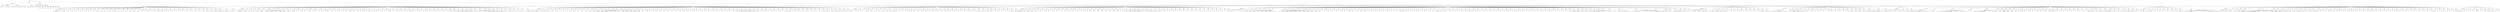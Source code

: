 digraph Tree {
	"t0" [label = "TEI"];
	"t1" [label = "teiHeader"];
	"t2" [label = "fileDesc"];
	"t3" [label = "titleStmt"];
	"t4" [label = "title"];
	"t5" [label = "author"];
	"t6" [label = "publicationStmt"];
	"t7" [label = "p"];
	"t8" [label = "idno"];
	"t9" [label = "rights"];
	"t10" [label = "SourceDesc"];
	"t11" [label = "genre"];
	"t12" [label = "inspiration"];
	"t13" [label = "structure"];
	"t14" [label = "type"];
	"t15" [label = "periode"];
	"t16" [label = "taille"];
	"t17" [label = "permalien"];
	"t18" [label = "text"];
	"t19" [label = "front"];
	"t20" [label = "docTitle"];
	"t21" [label = "titlePart"];
	"t22" [label = "titlePart"];
	"t23" [label = "titlePart"];
	"t24" [label = "docDate"];
	"t25" [label = "docAuthor"];
	"t26" [label = "docImprint"];
	"t27" [label = "printer"];
	"t28" [label = "castList"];
	"t29" [label = "head"];
	"t30" [label = "castItem"];
	"t31" [label = "role"];
	"t32" [label = "castItem"];
	"t33" [label = "role"];
	"t34" [label = "castItem"];
	"t35" [label = "role"];
	"t36" [label = "castItem"];
	"t37" [label = "role"];
	"t38" [label = "castItem"];
	"t39" [label = "role"];
	"t40" [label = "castItem"];
	"t41" [label = "role"];
	"t42" [label = "castItem"];
	"t43" [label = "role"];
	"t44" [label = "castItem"];
	"t45" [label = "role"];
	"t46" [label = "set"];
	"t47" [label = "body"];
	"t48" [label = "div1"];
	"t49" [label = "head"];
	"t50" [label = "div2"];
	"t51" [label = "head"];
	"t52" [label = "sp"];
	"t53" [label = "speaker"];
	"t54" [label = "p"];
	"t55" [label = "s"];
	"t56" [label = "s"];
	"t57" [label = "s"];
	"t58" [label = "s"];
	"t59" [label = "s"];
	"t60" [label = "sp"];
	"t61" [label = "speaker"];
	"t62" [label = "p"];
	"t63" [label = "s"];
	"t64" [label = "s"];
	"t65" [label = "s"];
	"t66" [label = "sp"];
	"t67" [label = "speaker"];
	"t68" [label = "p"];
	"t69" [label = "s"];
	"t70" [label = "sp"];
	"t71" [label = "speaker"];
	"t72" [label = "p"];
	"t73" [label = "s"];
	"t74" [label = "sp"];
	"t75" [label = "speaker"];
	"t76" [label = "p"];
	"t77" [label = "s"];
	"t78" [label = "sp"];
	"t79" [label = "speaker"];
	"t80" [label = "p"];
	"t81" [label = "s"];
	"t82" [label = "sp"];
	"t83" [label = "speaker"];
	"t84" [label = "p"];
	"t85" [label = "s"];
	"t86" [label = "sp"];
	"t87" [label = "speaker"];
	"t88" [label = "p"];
	"t89" [label = "s"];
	"t90" [label = "sp"];
	"t91" [label = "speaker"];
	"t92" [label = "p"];
	"t93" [label = "s"];
	"t94" [label = "sp"];
	"t95" [label = "speaker"];
	"t96" [label = "p"];
	"t97" [label = "s"];
	"t98" [label = "s"];
	"t99" [label = "sp"];
	"t100" [label = "speaker"];
	"t101" [label = "p"];
	"t102" [label = "s"];
	"t103" [label = "s"];
	"t104" [label = "sp"];
	"t105" [label = "speaker"];
	"t106" [label = "p"];
	"t107" [label = "s"];
	"t108" [label = "s"];
	"t109" [label = "sp"];
	"t110" [label = "speaker"];
	"t111" [label = "p"];
	"t112" [label = "s"];
	"t113" [label = "sp"];
	"t114" [label = "speaker"];
	"t115" [label = "p"];
	"t116" [label = "s"];
	"t117" [label = "sp"];
	"t118" [label = "speaker"];
	"t119" [label = "p"];
	"t120" [label = "s"];
	"t121" [label = "s"];
	"t122" [label = "sp"];
	"t123" [label = "speaker"];
	"t124" [label = "p"];
	"t125" [label = "s"];
	"t126" [label = "s"];
	"t127" [label = "sp"];
	"t128" [label = "speaker"];
	"t129" [label = "p"];
	"t130" [label = "s"];
	"t131" [label = "sp"];
	"t132" [label = "speaker"];
	"t133" [label = "p"];
	"t134" [label = "s"];
	"t135" [label = "sp"];
	"t136" [label = "speaker"];
	"t137" [label = "p"];
	"t138" [label = "s"];
	"t139" [label = "s"];
	"t140" [label = "sp"];
	"t141" [label = "speaker"];
	"t142" [label = "p"];
	"t143" [label = "s"];
	"t144" [label = "sp"];
	"t145" [label = "speaker"];
	"t146" [label = "p"];
	"t147" [label = "s"];
	"t148" [label = "sp"];
	"t149" [label = "speaker"];
	"t150" [label = "p"];
	"t151" [label = "s"];
	"t152" [label = "sp"];
	"t153" [label = "speaker"];
	"t154" [label = "p"];
	"t155" [label = "s"];
	"t156" [label = "s"];
	"t157" [label = "sp"];
	"t158" [label = "speaker"];
	"t159" [label = "p"];
	"t160" [label = "s"];
	"t161" [label = "sp"];
	"t162" [label = "speaker"];
	"t163" [label = "p"];
	"t164" [label = "s"];
	"t165" [label = "sp"];
	"t166" [label = "speaker"];
	"t167" [label = "p"];
	"t168" [label = "s"];
	"t169" [label = "s"];
	"t170" [label = "s"];
	"t171" [label = "s"];
	"t172" [label = "s"];
	"t173" [label = "sp"];
	"t174" [label = "speaker"];
	"t175" [label = "p"];
	"t176" [label = "s"];
	"t177" [label = "sp"];
	"t178" [label = "speaker"];
	"t179" [label = "p"];
	"t180" [label = "s"];
	"t181" [label = "sp"];
	"t182" [label = "speaker"];
	"t183" [label = "p"];
	"t184" [label = "s"];
	"t185" [label = "sp"];
	"t186" [label = "speaker"];
	"t187" [label = "p"];
	"t188" [label = "s"];
	"t189" [label = "sp"];
	"t190" [label = "speaker"];
	"t191" [label = "p"];
	"t192" [label = "s"];
	"t193" [label = "sp"];
	"t194" [label = "speaker"];
	"t195" [label = "p"];
	"t196" [label = "s"];
	"t197" [label = "sp"];
	"t198" [label = "speaker"];
	"t199" [label = "p"];
	"t200" [label = "s"];
	"t201" [label = "sp"];
	"t202" [label = "speaker"];
	"t203" [label = "p"];
	"t204" [label = "s"];
	"t205" [label = "sp"];
	"t206" [label = "speaker"];
	"t207" [label = "p"];
	"t208" [label = "s"];
	"t209" [label = "sp"];
	"t210" [label = "speaker"];
	"t211" [label = "p"];
	"t212" [label = "s"];
	"t213" [label = "sp"];
	"t214" [label = "speaker"];
	"t215" [label = "p"];
	"t216" [label = "s"];
	"t217" [label = "sp"];
	"t218" [label = "speaker"];
	"t219" [label = "p"];
	"t220" [label = "s"];
	"t221" [label = "s"];
	"t222" [label = "s"];
	"t223" [label = "sp"];
	"t224" [label = "speaker"];
	"t225" [label = "p"];
	"t226" [label = "s"];
	"t227" [label = "sp"];
	"t228" [label = "speaker"];
	"t229" [label = "p"];
	"t230" [label = "s"];
	"t231" [label = "s"];
	"t232" [label = "sp"];
	"t233" [label = "speaker"];
	"t234" [label = "p"];
	"t235" [label = "s"];
	"t236" [label = "s"];
	"t237" [label = "s"];
	"t238" [label = "s"];
	"t239" [label = "s"];
	"t240" [label = "s"];
	"t241" [label = "s"];
	"t242" [label = "s"];
	"t243" [label = "s"];
	"t244" [label = "s"];
	"t245" [label = "sp"];
	"t246" [label = "speaker"];
	"t247" [label = "p"];
	"t248" [label = "s"];
	"t249" [label = "s"];
	"t250" [label = "sp"];
	"t251" [label = "speaker"];
	"t252" [label = "p"];
	"t253" [label = "s"];
	"t254" [label = "div2"];
	"t255" [label = "head"];
	"t256" [label = "sp"];
	"t257" [label = "speaker"];
	"t258" [label = "stage"];
	"t259" [label = "p"];
	"t260" [label = "s"];
	"t261" [label = "s"];
	"t262" [label = "s"];
	"t263" [label = "s"];
	"t264" [label = "s"];
	"t265" [label = "s"];
	"t266" [label = "s"];
	"t267" [label = "sp"];
	"t268" [label = "speaker"];
	"t269" [label = "p"];
	"t270" [label = "s"];
	"t271" [label = "sp"];
	"t272" [label = "speaker"];
	"t273" [label = "p"];
	"t274" [label = "s"];
	"t275" [label = "s"];
	"t276" [label = "s"];
	"t277" [label = "sp"];
	"t278" [label = "speaker"];
	"t279" [label = "p"];
	"t280" [label = "s"];
	"t281" [label = "sp"];
	"t282" [label = "speaker"];
	"t283" [label = "p"];
	"t284" [label = "s"];
	"t285" [label = "s"];
	"t286" [label = "sp"];
	"t287" [label = "speaker"];
	"t288" [label = "p"];
	"t289" [label = "s"];
	"t290" [label = "s"];
	"t291" [label = "s"];
	"t292" [label = "sp"];
	"t293" [label = "speaker"];
	"t294" [label = "stage"];
	"t295" [label = "p"];
	"t296" [label = "s"];
	"t297" [label = "s"];
	"t298" [label = "s"];
	"t299" [label = "s"];
	"t300" [label = "s"];
	"t301" [label = "s"];
	"t302" [label = "s"];
	"t303" [label = "s"];
	"t304" [label = "s"];
	"t305" [label = "s"];
	"t306" [label = "s"];
	"t307" [label = "s"];
	"t308" [label = "sp"];
	"t309" [label = "speaker"];
	"t310" [label = "p"];
	"t311" [label = "s"];
	"t312" [label = "sp"];
	"t313" [label = "speaker"];
	"t314" [label = "p"];
	"t315" [label = "s"];
	"t316" [label = "s"];
	"t317" [label = "sp"];
	"t318" [label = "speaker"];
	"t319" [label = "p"];
	"t320" [label = "s"];
	"t321" [label = "sp"];
	"t322" [label = "speaker"];
	"t323" [label = "p"];
	"t324" [label = "s"];
	"t325" [label = "sp"];
	"t326" [label = "speaker"];
	"t327" [label = "p"];
	"t328" [label = "s"];
	"t329" [label = "sp"];
	"t330" [label = "speaker"];
	"t331" [label = "p"];
	"t332" [label = "s"];
	"t333" [label = "s"];
	"t334" [label = "sp"];
	"t335" [label = "speaker"];
	"t336" [label = "p"];
	"t337" [label = "s"];
	"t338" [label = "sp"];
	"t339" [label = "speaker"];
	"t340" [label = "p"];
	"t341" [label = "s"];
	"t342" [label = "sp"];
	"t343" [label = "speaker"];
	"t344" [label = "p"];
	"t345" [label = "s"];
	"t346" [label = "sp"];
	"t347" [label = "speaker"];
	"t348" [label = "p"];
	"t349" [label = "s"];
	"t350" [label = "s"];
	"t351" [label = "sp"];
	"t352" [label = "speaker"];
	"t353" [label = "p"];
	"t354" [label = "s"];
	"t355" [label = "s"];
	"t356" [label = "sp"];
	"t357" [label = "speaker"];
	"t358" [label = "stage"];
	"t359" [label = "p"];
	"t360" [label = "s"];
	"t361" [label = "sp"];
	"t362" [label = "speaker"];
	"t363" [label = "p"];
	"t364" [label = "s"];
	"t365" [label = "sp"];
	"t366" [label = "speaker"];
	"t367" [label = "p"];
	"t368" [label = "s"];
	"t369" [label = "sp"];
	"t370" [label = "speaker"];
	"t371" [label = "p"];
	"t372" [label = "s"];
	"t373" [label = "sp"];
	"t374" [label = "speaker"];
	"t375" [label = "stage"];
	"t376" [label = "p"];
	"t377" [label = "s"];
	"t378" [label = "sp"];
	"t379" [label = "speaker"];
	"t380" [label = "p"];
	"t381" [label = "s"];
	"t382" [label = "sp"];
	"t383" [label = "speaker"];
	"t384" [label = "p"];
	"t385" [label = "s"];
	"t386" [label = "sp"];
	"t387" [label = "speaker"];
	"t388" [label = "p"];
	"t389" [label = "s"];
	"t390" [label = "s"];
	"t391" [label = "sp"];
	"t392" [label = "speaker"];
	"t393" [label = "p"];
	"t394" [label = "s"];
	"t395" [label = "s"];
	"t396" [label = "sp"];
	"t397" [label = "speaker"];
	"t398" [label = "p"];
	"t399" [label = "s"];
	"t400" [label = "sp"];
	"t401" [label = "speaker"];
	"t402" [label = "p"];
	"t403" [label = "s"];
	"t404" [label = "s"];
	"t405" [label = "sp"];
	"t406" [label = "speaker"];
	"t407" [label = "stage"];
	"t408" [label = "p"];
	"t409" [label = "s"];
	"t410" [label = "s"];
	"t411" [label = "s"];
	"t412" [label = "sp"];
	"t413" [label = "speaker"];
	"t414" [label = "p"];
	"t415" [label = "s"];
	"t416" [label = "s"];
	"t417" [label = "sp"];
	"t418" [label = "speaker"];
	"t419" [label = "p"];
	"t420" [label = "s"];
	"t421" [label = "sp"];
	"t422" [label = "speaker"];
	"t423" [label = "p"];
	"t424" [label = "s"];
	"t425" [label = "sp"];
	"t426" [label = "speaker"];
	"t427" [label = "p"];
	"t428" [label = "s"];
	"t429" [label = "sp"];
	"t430" [label = "speaker"];
	"t431" [label = "p"];
	"t432" [label = "s"];
	"t433" [label = "sp"];
	"t434" [label = "speaker"];
	"t435" [label = "p"];
	"t436" [label = "s"];
	"t437" [label = "sp"];
	"t438" [label = "speaker"];
	"t439" [label = "p"];
	"t440" [label = "s"];
	"t441" [label = "s"];
	"t442" [label = "sp"];
	"t443" [label = "speaker"];
	"t444" [label = "p"];
	"t445" [label = "s"];
	"t446" [label = "sp"];
	"t447" [label = "speaker"];
	"t448" [label = "p"];
	"t449" [label = "s"];
	"t450" [label = "sp"];
	"t451" [label = "speaker"];
	"t452" [label = "p"];
	"t453" [label = "s"];
	"t454" [label = "s"];
	"t455" [label = "s"];
	"t456" [label = "sp"];
	"t457" [label = "speaker"];
	"t458" [label = "p"];
	"t459" [label = "s"];
	"t460" [label = "sp"];
	"t461" [label = "speaker"];
	"t462" [label = "p"];
	"t463" [label = "s"];
	"t464" [label = "s"];
	"t465" [label = "sp"];
	"t466" [label = "speaker"];
	"t467" [label = "p"];
	"t468" [label = "s"];
	"t469" [label = "sp"];
	"t470" [label = "speaker"];
	"t471" [label = "p"];
	"t472" [label = "s"];
	"t473" [label = "sp"];
	"t474" [label = "speaker"];
	"t475" [label = "p"];
	"t476" [label = "s"];
	"t477" [label = "sp"];
	"t478" [label = "speaker"];
	"t479" [label = "p"];
	"t480" [label = "s"];
	"t481" [label = "sp"];
	"t482" [label = "speaker"];
	"t483" [label = "p"];
	"t484" [label = "s"];
	"t485" [label = "sp"];
	"t486" [label = "speaker"];
	"t487" [label = "p"];
	"t488" [label = "s"];
	"t489" [label = "s"];
	"t490" [label = "sp"];
	"t491" [label = "speaker"];
	"t492" [label = "p"];
	"t493" [label = "s"];
	"t494" [label = "sp"];
	"t495" [label = "speaker"];
	"t496" [label = "p"];
	"t497" [label = "s"];
	"t498" [label = "s"];
	"t499" [label = "sp"];
	"t500" [label = "speaker"];
	"t501" [label = "p"];
	"t502" [label = "s"];
	"t503" [label = "sp"];
	"t504" [label = "speaker"];
	"t505" [label = "p"];
	"t506" [label = "s"];
	"t507" [label = "s"];
	"t508" [label = "sp"];
	"t509" [label = "speaker"];
	"t510" [label = "p"];
	"t511" [label = "s"];
	"t512" [label = "sp"];
	"t513" [label = "speaker"];
	"t514" [label = "p"];
	"t515" [label = "s"];
	"t516" [label = "s"];
	"t517" [label = "s"];
	"t518" [label = "s"];
	"t519" [label = "sp"];
	"t520" [label = "speaker"];
	"t521" [label = "p"];
	"t522" [label = "s"];
	"t523" [label = "s"];
	"t524" [label = "s"];
	"t525" [label = "s"];
	"t526" [label = "s"];
	"t527" [label = "sp"];
	"t528" [label = "speaker"];
	"t529" [label = "p"];
	"t530" [label = "s"];
	"t531" [label = "sp"];
	"t532" [label = "speaker"];
	"t533" [label = "p"];
	"t534" [label = "s"];
	"t535" [label = "s"];
	"t536" [label = "s"];
	"t537" [label = "s"];
	"t538" [label = "s"];
	"t539" [label = "s"];
	"t540" [label = "s"];
	"t541" [label = "s"];
	"t542" [label = "s"];
	"t543" [label = "s"];
	"t544" [label = "s"];
	"t545" [label = "s"];
	"t546" [label = "s"];
	"t547" [label = "s"];
	"t548" [label = "sp"];
	"t549" [label = "speaker"];
	"t550" [label = "p"];
	"t551" [label = "s"];
	"t552" [label = "sp"];
	"t553" [label = "speaker"];
	"t554" [label = "p"];
	"t555" [label = "s"];
	"t556" [label = "sp"];
	"t557" [label = "speaker"];
	"t558" [label = "p"];
	"t559" [label = "s"];
	"t560" [label = "s"];
	"t561" [label = "sp"];
	"t562" [label = "speaker"];
	"t563" [label = "p"];
	"t564" [label = "s"];
	"t565" [label = "sp"];
	"t566" [label = "speaker"];
	"t567" [label = "p"];
	"t568" [label = "s"];
	"t569" [label = "sp"];
	"t570" [label = "speaker"];
	"t571" [label = "p"];
	"t572" [label = "s"];
	"t573" [label = "sp"];
	"t574" [label = "speaker"];
	"t575" [label = "p"];
	"t576" [label = "s"];
	"t577" [label = "s"];
	"t578" [label = "s"];
	"t579" [label = "s"];
	"t580" [label = "sp"];
	"t581" [label = "speaker"];
	"t582" [label = "p"];
	"t583" [label = "s"];
	"t584" [label = "s"];
	"t585" [label = "sp"];
	"t586" [label = "speaker"];
	"t587" [label = "p"];
	"t588" [label = "s"];
	"t589" [label = "s"];
	"t590" [label = "s"];
	"t591" [label = "sp"];
	"t592" [label = "speaker"];
	"t593" [label = "p"];
	"t594" [label = "s"];
	"t595" [label = "sp"];
	"t596" [label = "speaker"];
	"t597" [label = "p"];
	"t598" [label = "s"];
	"t599" [label = "s"];
	"t600" [label = "s"];
	"t601" [label = "s"];
	"t602" [label = "s"];
	"t603" [label = "s"];
	"t604" [label = "s"];
	"t605" [label = "s"];
	"t606" [label = "s"];
	"t607" [label = "s"];
	"t608" [label = "div2"];
	"t609" [label = "head"];
	"t610" [label = "sp"];
	"t611" [label = "speaker"];
	"t612" [label = "p"];
	"t613" [label = "s"];
	"t614" [label = "sp"];
	"t615" [label = "speaker"];
	"t616" [label = "p"];
	"t617" [label = "s"];
	"t618" [label = "s"];
	"t619" [label = "sp"];
	"t620" [label = "speaker"];
	"t621" [label = "p"];
	"t622" [label = "s"];
	"t623" [label = "s"];
	"t624" [label = "s"];
	"t625" [label = "sp"];
	"t626" [label = "speaker"];
	"t627" [label = "p"];
	"t628" [label = "s"];
	"t629" [label = "sp"];
	"t630" [label = "speaker"];
	"t631" [label = "p"];
	"t632" [label = "s"];
	"t633" [label = "sp"];
	"t634" [label = "speaker"];
	"t635" [label = "p"];
	"t636" [label = "s"];
	"t637" [label = "sp"];
	"t638" [label = "speaker"];
	"t639" [label = "p"];
	"t640" [label = "s"];
	"t641" [label = "sp"];
	"t642" [label = "speaker"];
	"t643" [label = "p"];
	"t644" [label = "s"];
	"t645" [label = "sp"];
	"t646" [label = "speaker"];
	"t647" [label = "p"];
	"t648" [label = "s"];
	"t649" [label = "sp"];
	"t650" [label = "speaker"];
	"t651" [label = "p"];
	"t652" [label = "s"];
	"t653" [label = "sp"];
	"t654" [label = "speaker"];
	"t655" [label = "p"];
	"t656" [label = "s"];
	"t657" [label = "sp"];
	"t658" [label = "speaker"];
	"t659" [label = "p"];
	"t660" [label = "s"];
	"t661" [label = "sp"];
	"t662" [label = "speaker"];
	"t663" [label = "p"];
	"t664" [label = "s"];
	"t665" [label = "sp"];
	"t666" [label = "speaker"];
	"t667" [label = "p"];
	"t668" [label = "s"];
	"t669" [label = "sp"];
	"t670" [label = "speaker"];
	"t671" [label = "p"];
	"t672" [label = "s"];
	"t673" [label = "sp"];
	"t674" [label = "speaker"];
	"t675" [label = "p"];
	"t676" [label = "s"];
	"t677" [label = "sp"];
	"t678" [label = "speaker"];
	"t679" [label = "p"];
	"t680" [label = "s"];
	"t681" [label = "sp"];
	"t682" [label = "speaker"];
	"t683" [label = "p"];
	"t684" [label = "s"];
	"t685" [label = "sp"];
	"t686" [label = "speaker"];
	"t687" [label = "p"];
	"t688" [label = "s"];
	"t689" [label = "s"];
	"t690" [label = "sp"];
	"t691" [label = "speaker"];
	"t692" [label = "p"];
	"t693" [label = "s"];
	"t694" [label = "s"];
	"t695" [label = "s"];
	"t696" [label = "s"];
	"t697" [label = "s"];
	"t698" [label = "s"];
	"t699" [label = "s"];
	"t700" [label = "s"];
	"t701" [label = "s"];
	"t702" [label = "s"];
	"t703" [label = "s"];
	"t704" [label = "s"];
	"t705" [label = "sp"];
	"t706" [label = "speaker"];
	"t707" [label = "p"];
	"t708" [label = "s"];
	"t709" [label = "s"];
	"t710" [label = "s"];
	"t711" [label = "s"];
	"t712" [label = "s"];
	"t713" [label = "s"];
	"t714" [label = "s"];
	"t715" [label = "s"];
	"t716" [label = "sp"];
	"t717" [label = "speaker"];
	"t718" [label = "p"];
	"t719" [label = "s"];
	"t720" [label = "sp"];
	"t721" [label = "speaker"];
	"t722" [label = "p"];
	"t723" [label = "s"];
	"t724" [label = "sp"];
	"t725" [label = "speaker"];
	"t726" [label = "p"];
	"t727" [label = "s"];
	"t728" [label = "s"];
	"t729" [label = "sp"];
	"t730" [label = "speaker"];
	"t731" [label = "p"];
	"t732" [label = "s"];
	"t733" [label = "sp"];
	"t734" [label = "speaker"];
	"t735" [label = "p"];
	"t736" [label = "s"];
	"t737" [label = "sp"];
	"t738" [label = "speaker"];
	"t739" [label = "p"];
	"t740" [label = "s"];
	"t741" [label = "sp"];
	"t742" [label = "speaker"];
	"t743" [label = "p"];
	"t744" [label = "s"];
	"t745" [label = "sp"];
	"t746" [label = "speaker"];
	"t747" [label = "p"];
	"t748" [label = "s"];
	"t749" [label = "sp"];
	"t750" [label = "speaker"];
	"t751" [label = "p"];
	"t752" [label = "s"];
	"t753" [label = "sp"];
	"t754" [label = "speaker"];
	"t755" [label = "p"];
	"t756" [label = "s"];
	"t757" [label = "sp"];
	"t758" [label = "speaker"];
	"t759" [label = "p"];
	"t760" [label = "s"];
	"t761" [label = "s"];
	"t762" [label = "sp"];
	"t763" [label = "speaker"];
	"t764" [label = "p"];
	"t765" [label = "s"];
	"t766" [label = "sp"];
	"t767" [label = "speaker"];
	"t768" [label = "p"];
	"t769" [label = "s"];
	"t770" [label = "sp"];
	"t771" [label = "speaker"];
	"t772" [label = "p"];
	"t773" [label = "s"];
	"t774" [label = "sp"];
	"t775" [label = "speaker"];
	"t776" [label = "p"];
	"t777" [label = "s"];
	"t778" [label = "sp"];
	"t779" [label = "speaker"];
	"t780" [label = "p"];
	"t781" [label = "s"];
	"t782" [label = "sp"];
	"t783" [label = "speaker"];
	"t784" [label = "p"];
	"t785" [label = "s"];
	"t786" [label = "sp"];
	"t787" [label = "speaker"];
	"t788" [label = "p"];
	"t789" [label = "s"];
	"t790" [label = "sp"];
	"t791" [label = "speaker"];
	"t792" [label = "p"];
	"t793" [label = "s"];
	"t794" [label = "sp"];
	"t795" [label = "speaker"];
	"t796" [label = "p"];
	"t797" [label = "s"];
	"t798" [label = "sp"];
	"t799" [label = "speaker"];
	"t800" [label = "p"];
	"t801" [label = "s"];
	"t802" [label = "sp"];
	"t803" [label = "speaker"];
	"t804" [label = "p"];
	"t805" [label = "s"];
	"t806" [label = "sp"];
	"t807" [label = "speaker"];
	"t808" [label = "p"];
	"t809" [label = "s"];
	"t810" [label = "sp"];
	"t811" [label = "speaker"];
	"t812" [label = "p"];
	"t813" [label = "s"];
	"t814" [label = "sp"];
	"t815" [label = "speaker"];
	"t816" [label = "p"];
	"t817" [label = "s"];
	"t818" [label = "sp"];
	"t819" [label = "speaker"];
	"t820" [label = "p"];
	"t821" [label = "s"];
	"t822" [label = "sp"];
	"t823" [label = "speaker"];
	"t824" [label = "p"];
	"t825" [label = "s"];
	"t826" [label = "sp"];
	"t827" [label = "speaker"];
	"t828" [label = "p"];
	"t829" [label = "s"];
	"t830" [label = "sp"];
	"t831" [label = "speaker"];
	"t832" [label = "p"];
	"t833" [label = "s"];
	"t834" [label = "sp"];
	"t835" [label = "speaker"];
	"t836" [label = "p"];
	"t837" [label = "s"];
	"t838" [label = "sp"];
	"t839" [label = "speaker"];
	"t840" [label = "p"];
	"t841" [label = "s"];
	"t842" [label = "s"];
	"t843" [label = "s"];
	"t844" [label = "s"];
	"t845" [label = "s"];
	"t846" [label = "s"];
	"t847" [label = "s"];
	"t848" [label = "s"];
	"t849" [label = "s"];
	"t850" [label = "s"];
	"t851" [label = "s"];
	"t852" [label = "s"];
	"t853" [label = "sp"];
	"t854" [label = "speaker"];
	"t855" [label = "p"];
	"t856" [label = "s"];
	"t857" [label = "sp"];
	"t858" [label = "speaker"];
	"t859" [label = "p"];
	"t860" [label = "s"];
	"t861" [label = "sp"];
	"t862" [label = "speaker"];
	"t863" [label = "p"];
	"t864" [label = "s"];
	"t865" [label = "sp"];
	"t866" [label = "speaker"];
	"t867" [label = "p"];
	"t868" [label = "s"];
	"t869" [label = "s"];
	"t870" [label = "sp"];
	"t871" [label = "speaker"];
	"t872" [label = "p"];
	"t873" [label = "s"];
	"t874" [label = "sp"];
	"t875" [label = "speaker"];
	"t876" [label = "p"];
	"t877" [label = "s"];
	"t878" [label = "s"];
	"t879" [label = "sp"];
	"t880" [label = "speaker"];
	"t881" [label = "p"];
	"t882" [label = "s"];
	"t883" [label = "sp"];
	"t884" [label = "speaker"];
	"t885" [label = "p"];
	"t886" [label = "s"];
	"t887" [label = "s"];
	"t888" [label = "sp"];
	"t889" [label = "speaker"];
	"t890" [label = "p"];
	"t891" [label = "s"];
	"t892" [label = "sp"];
	"t893" [label = "speaker"];
	"t894" [label = "p"];
	"t895" [label = "s"];
	"t896" [label = "s"];
	"t897" [label = "s"];
	"t898" [label = "sp"];
	"t899" [label = "speaker"];
	"t900" [label = "p"];
	"t901" [label = "s"];
	"t902" [label = "sp"];
	"t903" [label = "speaker"];
	"t904" [label = "p"];
	"t905" [label = "s"];
	"t906" [label = "sp"];
	"t907" [label = "speaker"];
	"t908" [label = "p"];
	"t909" [label = "s"];
	"t910" [label = "sp"];
	"t911" [label = "speaker"];
	"t912" [label = "p"];
	"t913" [label = "s"];
	"t914" [label = "s"];
	"t915" [label = "sp"];
	"t916" [label = "speaker"];
	"t917" [label = "p"];
	"t918" [label = "s"];
	"t919" [label = "sp"];
	"t920" [label = "speaker"];
	"t921" [label = "p"];
	"t922" [label = "s"];
	"t923" [label = "sp"];
	"t924" [label = "speaker"];
	"t925" [label = "p"];
	"t926" [label = "s"];
	"t927" [label = "sp"];
	"t928" [label = "speaker"];
	"t929" [label = "p"];
	"t930" [label = "s"];
	"t931" [label = "sp"];
	"t932" [label = "speaker"];
	"t933" [label = "p"];
	"t934" [label = "s"];
	"t935" [label = "s"];
	"t936" [label = "s"];
	"t937" [label = "s"];
	"t938" [label = "sp"];
	"t939" [label = "speaker"];
	"t940" [label = "p"];
	"t941" [label = "s"];
	"t942" [label = "sp"];
	"t943" [label = "speaker"];
	"t944" [label = "p"];
	"t945" [label = "s"];
	"t946" [label = "s"];
	"t947" [label = "sp"];
	"t948" [label = "speaker"];
	"t949" [label = "p"];
	"t950" [label = "s"];
	"t951" [label = "s"];
	"t952" [label = "s"];
	"t953" [label = "s"];
	"t954" [label = "s"];
	"t955" [label = "sp"];
	"t956" [label = "speaker"];
	"t957" [label = "p"];
	"t958" [label = "s"];
	"t959" [label = "sp"];
	"t960" [label = "speaker"];
	"t961" [label = "p"];
	"t962" [label = "s"];
	"t963" [label = "s"];
	"t964" [label = "sp"];
	"t965" [label = "speaker"];
	"t966" [label = "p"];
	"t967" [label = "s"];
	"t968" [label = "s"];
	"t969" [label = "s"];
	"t970" [label = "div2"];
	"t971" [label = "head"];
	"t972" [label = "sp"];
	"t973" [label = "speaker"];
	"t974" [label = "stage"];
	"t975" [label = "p"];
	"t976" [label = "s"];
	"t977" [label = "s"];
	"t978" [label = "sp"];
	"t979" [label = "speaker"];
	"t980" [label = "p"];
	"t981" [label = "s"];
	"t982" [label = "sp"];
	"t983" [label = "speaker"];
	"t984" [label = "p"];
	"t985" [label = "s"];
	"t986" [label = "sp"];
	"t987" [label = "speaker"];
	"t988" [label = "p"];
	"t989" [label = "s"];
	"t990" [label = "s"];
	"t991" [label = "sp"];
	"t992" [label = "speaker"];
	"t993" [label = "p"];
	"t994" [label = "s"];
	"t995" [label = "sp"];
	"t996" [label = "speaker"];
	"t997" [label = "p"];
	"t998" [label = "s"];
	"t999" [label = "sp"];
	"t1000" [label = "speaker"];
	"t1001" [label = "p"];
	"t1002" [label = "s"];
	"t1003" [label = "sp"];
	"t1004" [label = "speaker"];
	"t1005" [label = "p"];
	"t1006" [label = "s"];
	"t1007" [label = "s"];
	"t1008" [label = "sp"];
	"t1009" [label = "speaker"];
	"t1010" [label = "stage"];
	"t1011" [label = "p"];
	"t1012" [label = "s"];
	"t1013" [label = "s"];
	"t1014" [label = "sp"];
	"t1015" [label = "speaker"];
	"t1016" [label = "p"];
	"t1017" [label = "s"];
	"t1018" [label = "s"];
	"t1019" [label = "s"];
	"t1020" [label = "sp"];
	"t1021" [label = "speaker"];
	"t1022" [label = "p"];
	"t1023" [label = "s"];
	"t1024" [label = "sp"];
	"t1025" [label = "speaker"];
	"t1026" [label = "p"];
	"t1027" [label = "s"];
	"t1028" [label = "sp"];
	"t1029" [label = "speaker"];
	"t1030" [label = "p"];
	"t1031" [label = "s"];
	"t1032" [label = "sp"];
	"t1033" [label = "speaker"];
	"t1034" [label = "p"];
	"t1035" [label = "s"];
	"t1036" [label = "s"];
	"t1037" [label = "s"];
	"t1038" [label = "sp"];
	"t1039" [label = "speaker"];
	"t1040" [label = "p"];
	"t1041" [label = "s"];
	"t1042" [label = "sp"];
	"t1043" [label = "speaker"];
	"t1044" [label = "p"];
	"t1045" [label = "s"];
	"t1046" [label = "sp"];
	"t1047" [label = "speaker"];
	"t1048" [label = "p"];
	"t1049" [label = "s"];
	"t1050" [label = "sp"];
	"t1051" [label = "speaker"];
	"t1052" [label = "p"];
	"t1053" [label = "s"];
	"t1054" [label = "sp"];
	"t1055" [label = "speaker"];
	"t1056" [label = "stage"];
	"t1057" [label = "p"];
	"t1058" [label = "s"];
	"t1059" [label = "sp"];
	"t1060" [label = "speaker"];
	"t1061" [label = "p"];
	"t1062" [label = "s"];
	"t1063" [label = "sp"];
	"t1064" [label = "speaker"];
	"t1065" [label = "p"];
	"t1066" [label = "s"];
	"t1067" [label = "sp"];
	"t1068" [label = "speaker"];
	"t1069" [label = "p"];
	"t1070" [label = "s"];
	"t1071" [label = "s"];
	"t1072" [label = "sp"];
	"t1073" [label = "speaker"];
	"t1074" [label = "p"];
	"t1075" [label = "s"];
	"t1076" [label = "sp"];
	"t1077" [label = "speaker"];
	"t1078" [label = "p"];
	"t1079" [label = "s"];
	"t1080" [label = "sp"];
	"t1081" [label = "speaker"];
	"t1082" [label = "p"];
	"t1083" [label = "s"];
	"t1084" [label = "sp"];
	"t1085" [label = "speaker"];
	"t1086" [label = "p"];
	"t1087" [label = "s"];
	"t1088" [label = "sp"];
	"t1089" [label = "speaker"];
	"t1090" [label = "p"];
	"t1091" [label = "s"];
	"t1092" [label = "sp"];
	"t1093" [label = "speaker"];
	"t1094" [label = "p"];
	"t1095" [label = "s"];
	"t1096" [label = "s"];
	"t1097" [label = "sp"];
	"t1098" [label = "speaker"];
	"t1099" [label = "stage"];
	"t1100" [label = "p"];
	"t1101" [label = "s"];
	"t1102" [label = "s"];
	"t1103" [label = "sp"];
	"t1104" [label = "speaker"];
	"t1105" [label = "p"];
	"t1106" [label = "s"];
	"t1107" [label = "s"];
	"t1108" [label = "sp"];
	"t1109" [label = "speaker"];
	"t1110" [label = "p"];
	"t1111" [label = "s"];
	"t1112" [label = "sp"];
	"t1113" [label = "speaker"];
	"t1114" [label = "p"];
	"t1115" [label = "s"];
	"t1116" [label = "s"];
	"t1117" [label = "s"];
	"t1118" [label = "sp"];
	"t1119" [label = "speaker"];
	"t1120" [label = "p"];
	"t1121" [label = "s"];
	"t1122" [label = "sp"];
	"t1123" [label = "speaker"];
	"t1124" [label = "p"];
	"t1125" [label = "s"];
	"t1126" [label = "sp"];
	"t1127" [label = "speaker"];
	"t1128" [label = "p"];
	"t1129" [label = "s"];
	"t1130" [label = "sp"];
	"t1131" [label = "speaker"];
	"t1132" [label = "p"];
	"t1133" [label = "s"];
	"t1134" [label = "sp"];
	"t1135" [label = "speaker"];
	"t1136" [label = "p"];
	"t1137" [label = "s"];
	"t1138" [label = "sp"];
	"t1139" [label = "speaker"];
	"t1140" [label = "p"];
	"t1141" [label = "s"];
	"t1142" [label = "s"];
	"t1143" [label = "sp"];
	"t1144" [label = "speaker"];
	"t1145" [label = "p"];
	"t1146" [label = "s"];
	"t1147" [label = "div2"];
	"t1148" [label = "head"];
	"t1149" [label = "sp"];
	"t1150" [label = "speaker"];
	"t1151" [label = "p"];
	"t1152" [label = "s"];
	"t1153" [label = "s"];
	"t1154" [label = "s"];
	"t1155" [label = "s"];
	"t1156" [label = "s"];
	"t1157" [label = "s"];
	"t1158" [label = "s"];
	"t1159" [label = "sp"];
	"t1160" [label = "speaker"];
	"t1161" [label = "p"];
	"t1162" [label = "s"];
	"t1163" [label = "s"];
	"t1164" [label = "s"];
	"t1165" [label = "sp"];
	"t1166" [label = "speaker"];
	"t1167" [label = "p"];
	"t1168" [label = "s"];
	"t1169" [label = "sp"];
	"t1170" [label = "speaker"];
	"t1171" [label = "p"];
	"t1172" [label = "s"];
	"t1173" [label = "s"];
	"t1174" [label = "sp"];
	"t1175" [label = "speaker"];
	"t1176" [label = "p"];
	"t1177" [label = "s"];
	"t1178" [label = "sp"];
	"t1179" [label = "speaker"];
	"t1180" [label = "p"];
	"t1181" [label = "s"];
	"t1182" [label = "sp"];
	"t1183" [label = "speaker"];
	"t1184" [label = "p"];
	"t1185" [label = "s"];
	"t1186" [label = "sp"];
	"t1187" [label = "speaker"];
	"t1188" [label = "p"];
	"t1189" [label = "s"];
	"t1190" [label = "sp"];
	"t1191" [label = "speaker"];
	"t1192" [label = "p"];
	"t1193" [label = "s"];
	"t1194" [label = "sp"];
	"t1195" [label = "speaker"];
	"t1196" [label = "p"];
	"t1197" [label = "s"];
	"t1198" [label = "sp"];
	"t1199" [label = "speaker"];
	"t1200" [label = "p"];
	"t1201" [label = "s"];
	"t1202" [label = "sp"];
	"t1203" [label = "speaker"];
	"t1204" [label = "p"];
	"t1205" [label = "s"];
	"t1206" [label = "s"];
	"t1207" [label = "sp"];
	"t1208" [label = "speaker"];
	"t1209" [label = "p"];
	"t1210" [label = "s"];
	"t1211" [label = "sp"];
	"t1212" [label = "speaker"];
	"t1213" [label = "p"];
	"t1214" [label = "s"];
	"t1215" [label = "sp"];
	"t1216" [label = "speaker"];
	"t1217" [label = "p"];
	"t1218" [label = "s"];
	"t1219" [label = "sp"];
	"t1220" [label = "speaker"];
	"t1221" [label = "p"];
	"t1222" [label = "s"];
	"t1223" [label = "sp"];
	"t1224" [label = "speaker"];
	"t1225" [label = "p"];
	"t1226" [label = "s"];
	"t1227" [label = "s"];
	"t1228" [label = "sp"];
	"t1229" [label = "speaker"];
	"t1230" [label = "p"];
	"t1231" [label = "s"];
	"t1232" [label = "s"];
	"t1233" [label = "sp"];
	"t1234" [label = "speaker"];
	"t1235" [label = "p"];
	"t1236" [label = "s"];
	"t1237" [label = "sp"];
	"t1238" [label = "speaker"];
	"t1239" [label = "p"];
	"t1240" [label = "s"];
	"t1241" [label = "sp"];
	"t1242" [label = "speaker"];
	"t1243" [label = "p"];
	"t1244" [label = "s"];
	"t1245" [label = "sp"];
	"t1246" [label = "speaker"];
	"t1247" [label = "p"];
	"t1248" [label = "s"];
	"t1249" [label = "sp"];
	"t1250" [label = "speaker"];
	"t1251" [label = "p"];
	"t1252" [label = "s"];
	"t1253" [label = "sp"];
	"t1254" [label = "speaker"];
	"t1255" [label = "p"];
	"t1256" [label = "s"];
	"t1257" [label = "s"];
	"t1258" [label = "sp"];
	"t1259" [label = "speaker"];
	"t1260" [label = "p"];
	"t1261" [label = "s"];
	"t1262" [label = "sp"];
	"t1263" [label = "speaker"];
	"t1264" [label = "p"];
	"t1265" [label = "s"];
	"t1266" [label = "sp"];
	"t1267" [label = "speaker"];
	"t1268" [label = "p"];
	"t1269" [label = "s"];
	"t1270" [label = "sp"];
	"t1271" [label = "speaker"];
	"t1272" [label = "p"];
	"t1273" [label = "s"];
	"t1274" [label = "sp"];
	"t1275" [label = "speaker"];
	"t1276" [label = "p"];
	"t1277" [label = "s"];
	"t1278" [label = "sp"];
	"t1279" [label = "speaker"];
	"t1280" [label = "p"];
	"t1281" [label = "s"];
	"t1282" [label = "s"];
	"t1283" [label = "s"];
	"t1284" [label = "s"];
	"t1285" [label = "s"];
	"t1286" [label = "s"];
	"t1287" [label = "s"];
	"t1288" [label = "s"];
	"t1289" [label = "s"];
	"t1290" [label = "s"];
	"t1291" [label = "sp"];
	"t1292" [label = "speaker"];
	"t1293" [label = "p"];
	"t1294" [label = "s"];
	"t1295" [label = "sp"];
	"t1296" [label = "speaker"];
	"t1297" [label = "p"];
	"t1298" [label = "s"];
	"t1299" [label = "s"];
	"t1300" [label = "s"];
	"t1301" [label = "s"];
	"t1302" [label = "s"];
	"t1303" [label = "sp"];
	"t1304" [label = "speaker"];
	"t1305" [label = "p"];
	"t1306" [label = "s"];
	"t1307" [label = "s"];
	"t1308" [label = "sp"];
	"t1309" [label = "speaker"];
	"t1310" [label = "p"];
	"t1311" [label = "s"];
	"t1312" [label = "s"];
	"t1313" [label = "sp"];
	"t1314" [label = "speaker"];
	"t1315" [label = "p"];
	"t1316" [label = "s"];
	"t1317" [label = "sp"];
	"t1318" [label = "speaker"];
	"t1319" [label = "p"];
	"t1320" [label = "s"];
	"t1321" [label = "s"];
	"t1322" [label = "sp"];
	"t1323" [label = "speaker"];
	"t1324" [label = "p"];
	"t1325" [label = "s"];
	"t1326" [label = "sp"];
	"t1327" [label = "speaker"];
	"t1328" [label = "p"];
	"t1329" [label = "s"];
	"t1330" [label = "sp"];
	"t1331" [label = "speaker"];
	"t1332" [label = "p"];
	"t1333" [label = "s"];
	"t1334" [label = "sp"];
	"t1335" [label = "speaker"];
	"t1336" [label = "p"];
	"t1337" [label = "s"];
	"t1338" [label = "sp"];
	"t1339" [label = "speaker"];
	"t1340" [label = "p"];
	"t1341" [label = "s"];
	"t1342" [label = "sp"];
	"t1343" [label = "speaker"];
	"t1344" [label = "p"];
	"t1345" [label = "s"];
	"t1346" [label = "sp"];
	"t1347" [label = "speaker"];
	"t1348" [label = "p"];
	"t1349" [label = "s"];
	"t1350" [label = "sp"];
	"t1351" [label = "speaker"];
	"t1352" [label = "p"];
	"t1353" [label = "s"];
	"t1354" [label = "sp"];
	"t1355" [label = "speaker"];
	"t1356" [label = "p"];
	"t1357" [label = "s"];
	"t1358" [label = "sp"];
	"t1359" [label = "speaker"];
	"t1360" [label = "p"];
	"t1361" [label = "s"];
	"t1362" [label = "sp"];
	"t1363" [label = "speaker"];
	"t1364" [label = "p"];
	"t1365" [label = "s"];
	"t1366" [label = "sp"];
	"t1367" [label = "speaker"];
	"t1368" [label = "p"];
	"t1369" [label = "s"];
	"t1370" [label = "sp"];
	"t1371" [label = "speaker"];
	"t1372" [label = "p"];
	"t1373" [label = "s"];
	"t1374" [label = "sp"];
	"t1375" [label = "speaker"];
	"t1376" [label = "p"];
	"t1377" [label = "s"];
	"t1378" [label = "sp"];
	"t1379" [label = "speaker"];
	"t1380" [label = "p"];
	"t1381" [label = "s"];
	"t1382" [label = "sp"];
	"t1383" [label = "speaker"];
	"t1384" [label = "p"];
	"t1385" [label = "s"];
	"t1386" [label = "s"];
	"t1387" [label = "s"];
	"t1388" [label = "s"];
	"t1389" [label = "s"];
	"t1390" [label = "div2"];
	"t1391" [label = "head"];
	"t1392" [label = "sp"];
	"t1393" [label = "speaker"];
	"t1394" [label = "stage"];
	"t1395" [label = "p"];
	"t1396" [label = "s"];
	"t1397" [label = "stage"];
	"t1398" [label = "p"];
	"t1399" [label = "s"];
	"t1400" [label = "s"];
	"t1401" [label = "s"];
	"t1402" [label = "stage"];
	"t1403" [label = "p"];
	"t1404" [label = "s"];
	"t1405" [label = "stage"];
	"t1406" [label = "p"];
	"t1407" [label = "s"];
	"t1408" [label = "s"];
	"t1409" [label = "sp"];
	"t1410" [label = "speaker"];
	"t1411" [label = "p"];
	"t1412" [label = "s"];
	"t1413" [label = "sp"];
	"t1414" [label = "speaker"];
	"t1415" [label = "p"];
	"t1416" [label = "s"];
	"t1417" [label = "sp"];
	"t1418" [label = "speaker"];
	"t1419" [label = "p"];
	"t1420" [label = "s"];
	"t1421" [label = "sp"];
	"t1422" [label = "speaker"];
	"t1423" [label = "p"];
	"t1424" [label = "s"];
	"t1425" [label = "sp"];
	"t1426" [label = "speaker"];
	"t1427" [label = "p"];
	"t1428" [label = "s"];
	"t1429" [label = "s"];
	"t1430" [label = "sp"];
	"t1431" [label = "speaker"];
	"t1432" [label = "p"];
	"t1433" [label = "s"];
	"t1434" [label = "s"];
	"t1435" [label = "s"];
	"t1436" [label = "s"];
	"t1437" [label = "s"];
	"t1438" [label = "s"];
	"t1439" [label = "s"];
	"t1440" [label = "s"];
	"t1441" [label = "s"];
	"t1442" [label = "s"];
	"t1443" [label = "s"];
	"t1444" [label = "s"];
	"t1445" [label = "sp"];
	"t1446" [label = "speaker"];
	"t1447" [label = "p"];
	"t1448" [label = "s"];
	"t1449" [label = "s"];
	"t1450" [label = "s"];
	"t1451" [label = "s"];
	"t1452" [label = "s"];
	"t1453" [label = "s"];
	"t1454" [label = "s"];
	"t1455" [label = "s"];
	"t1456" [label = "s"];
	"t1457" [label = "s"];
	"t1458" [label = "s"];
	"t1459" [label = "s"];
	"t1460" [label = "s"];
	"t1461" [label = "s"];
	"t1462" [label = "s"];
	"t1463" [label = "s"];
	"t1464" [label = "s"];
	"t1465" [label = "sp"];
	"t1466" [label = "speaker"];
	"t1467" [label = "p"];
	"t1468" [label = "s"];
	"t1469" [label = "sp"];
	"t1470" [label = "speaker"];
	"t1471" [label = "p"];
	"t1472" [label = "s"];
	"t1473" [label = "sp"];
	"t1474" [label = "speaker"];
	"t1475" [label = "p"];
	"t1476" [label = "s"];
	"t1477" [label = "s"];
	"t1478" [label = "sp"];
	"t1479" [label = "speaker"];
	"t1480" [label = "p"];
	"t1481" [label = "s"];
	"t1482" [label = "sp"];
	"t1483" [label = "speaker"];
	"t1484" [label = "p"];
	"t1485" [label = "s"];
	"t1486" [label = "sp"];
	"t1487" [label = "speaker"];
	"t1488" [label = "p"];
	"t1489" [label = "s"];
	"t1490" [label = "sp"];
	"t1491" [label = "speaker"];
	"t1492" [label = "p"];
	"t1493" [label = "s"];
	"t1494" [label = "sp"];
	"t1495" [label = "speaker"];
	"t1496" [label = "p"];
	"t1497" [label = "s"];
	"t1498" [label = "s"];
	"t1499" [label = "sp"];
	"t1500" [label = "speaker"];
	"t1501" [label = "p"];
	"t1502" [label = "s"];
	"t1503" [label = "sp"];
	"t1504" [label = "speaker"];
	"t1505" [label = "p"];
	"t1506" [label = "s"];
	"t1507" [label = "sp"];
	"t1508" [label = "speaker"];
	"t1509" [label = "p"];
	"t1510" [label = "s"];
	"t1511" [label = "sp"];
	"t1512" [label = "speaker"];
	"t1513" [label = "p"];
	"t1514" [label = "s"];
	"t1515" [label = "sp"];
	"t1516" [label = "speaker"];
	"t1517" [label = "p"];
	"t1518" [label = "s"];
	"t1519" [label = "sp"];
	"t1520" [label = "speaker"];
	"t1521" [label = "p"];
	"t1522" [label = "s"];
	"t1523" [label = "sp"];
	"t1524" [label = "speaker"];
	"t1525" [label = "p"];
	"t1526" [label = "s"];
	"t1527" [label = "sp"];
	"t1528" [label = "speaker"];
	"t1529" [label = "p"];
	"t1530" [label = "s"];
	"t1531" [label = "s"];
	"t1532" [label = "s"];
	"t1533" [label = "sp"];
	"t1534" [label = "speaker"];
	"t1535" [label = "p"];
	"t1536" [label = "s"];
	"t1537" [label = "s"];
	"t1538" [label = "sp"];
	"t1539" [label = "speaker"];
	"t1540" [label = "p"];
	"t1541" [label = "s"];
	"t1542" [label = "sp"];
	"t1543" [label = "speaker"];
	"t1544" [label = "p"];
	"t1545" [label = "s"];
	"t1546" [label = "s"];
	"t1547" [label = "s"];
	"t1548" [label = "sp"];
	"t1549" [label = "speaker"];
	"t1550" [label = "p"];
	"t1551" [label = "s"];
	"t1552" [label = "sp"];
	"t1553" [label = "speaker"];
	"t1554" [label = "p"];
	"t1555" [label = "s"];
	"t1556" [label = "sp"];
	"t1557" [label = "speaker"];
	"t1558" [label = "p"];
	"t1559" [label = "s"];
	"t1560" [label = "sp"];
	"t1561" [label = "speaker"];
	"t1562" [label = "p"];
	"t1563" [label = "s"];
	"t1564" [label = "sp"];
	"t1565" [label = "speaker"];
	"t1566" [label = "p"];
	"t1567" [label = "s"];
	"t1568" [label = "sp"];
	"t1569" [label = "speaker"];
	"t1570" [label = "p"];
	"t1571" [label = "s"];
	"t1572" [label = "s"];
	"t1573" [label = "sp"];
	"t1574" [label = "speaker"];
	"t1575" [label = "p"];
	"t1576" [label = "s"];
	"t1577" [label = "sp"];
	"t1578" [label = "speaker"];
	"t1579" [label = "stage"];
	"t1580" [label = "p"];
	"t1581" [label = "s"];
	"t1582" [label = "sp"];
	"t1583" [label = "speaker"];
	"t1584" [label = "p"];
	"t1585" [label = "s"];
	"t1586" [label = "s"];
	"t1587" [label = "s"];
	"t1588" [label = "sp"];
	"t1589" [label = "speaker"];
	"t1590" [label = "p"];
	"t1591" [label = "s"];
	"t1592" [label = "sp"];
	"t1593" [label = "speaker"];
	"t1594" [label = "p"];
	"t1595" [label = "s"];
	"t1596" [label = "sp"];
	"t1597" [label = "speaker"];
	"t1598" [label = "p"];
	"t1599" [label = "s"];
	"t1600" [label = "sp"];
	"t1601" [label = "speaker"];
	"t1602" [label = "p"];
	"t1603" [label = "s"];
	"t1604" [label = "sp"];
	"t1605" [label = "speaker"];
	"t1606" [label = "p"];
	"t1607" [label = "s"];
	"t1608" [label = "sp"];
	"t1609" [label = "speaker"];
	"t1610" [label = "p"];
	"t1611" [label = "s"];
	"t1612" [label = "sp"];
	"t1613" [label = "speaker"];
	"t1614" [label = "p"];
	"t1615" [label = "s"];
	"t1616" [label = "sp"];
	"t1617" [label = "speaker"];
	"t1618" [label = "p"];
	"t1619" [label = "s"];
	"t1620" [label = "sp"];
	"t1621" [label = "speaker"];
	"t1622" [label = "p"];
	"t1623" [label = "s"];
	"t1624" [label = "s"];
	"t1625" [label = "s"];
	"t1626" [label = "s"];
	"t1627" [label = "sp"];
	"t1628" [label = "speaker"];
	"t1629" [label = "p"];
	"t1630" [label = "s"];
	"t1631" [label = "s"];
	"t1632" [label = "s"];
	"t1633" [label = "sp"];
	"t1634" [label = "speaker"];
	"t1635" [label = "p"];
	"t1636" [label = "s"];
	"t1637" [label = "sp"];
	"t1638" [label = "speaker"];
	"t1639" [label = "p"];
	"t1640" [label = "s"];
	"t1641" [label = "sp"];
	"t1642" [label = "speaker"];
	"t1643" [label = "p"];
	"t1644" [label = "s"];
	"t1645" [label = "sp"];
	"t1646" [label = "speaker"];
	"t1647" [label = "p"];
	"t1648" [label = "s"];
	"t1649" [label = "sp"];
	"t1650" [label = "speaker"];
	"t1651" [label = "p"];
	"t1652" [label = "s"];
	"t1653" [label = "sp"];
	"t1654" [label = "speaker"];
	"t1655" [label = "p"];
	"t1656" [label = "s"];
	"t1657" [label = "s"];
	"t1658" [label = "sp"];
	"t1659" [label = "speaker"];
	"t1660" [label = "p"];
	"t1661" [label = "s"];
	"t1662" [label = "s"];
	"t1663" [label = "s"];
	"t1664" [label = "sp"];
	"t1665" [label = "speaker"];
	"t1666" [label = "p"];
	"t1667" [label = "s"];
	"t1668" [label = "sp"];
	"t1669" [label = "speaker"];
	"t1670" [label = "p"];
	"t1671" [label = "s"];
	"t1672" [label = "sp"];
	"t1673" [label = "speaker"];
	"t1674" [label = "p"];
	"t1675" [label = "s"];
	"t1676" [label = "sp"];
	"t1677" [label = "speaker"];
	"t1678" [label = "p"];
	"t1679" [label = "s"];
	"t1680" [label = "sp"];
	"t1681" [label = "speaker"];
	"t1682" [label = "p"];
	"t1683" [label = "s"];
	"t1684" [label = "sp"];
	"t1685" [label = "speaker"];
	"t1686" [label = "p"];
	"t1687" [label = "s"];
	"t1688" [label = "sp"];
	"t1689" [label = "speaker"];
	"t1690" [label = "p"];
	"t1691" [label = "s"];
	"t1692" [label = "sp"];
	"t1693" [label = "speaker"];
	"t1694" [label = "p"];
	"t1695" [label = "s"];
	"t1696" [label = "sp"];
	"t1697" [label = "speaker"];
	"t1698" [label = "p"];
	"t1699" [label = "s"];
	"t1700" [label = "s"];
	"t1701" [label = "sp"];
	"t1702" [label = "speaker"];
	"t1703" [label = "p"];
	"t1704" [label = "s"];
	"t1705" [label = "sp"];
	"t1706" [label = "speaker"];
	"t1707" [label = "p"];
	"t1708" [label = "s"];
	"t1709" [label = "s"];
	"t1710" [label = "sp"];
	"t1711" [label = "speaker"];
	"t1712" [label = "p"];
	"t1713" [label = "s"];
	"t1714" [label = "sp"];
	"t1715" [label = "speaker"];
	"t1716" [label = "p"];
	"t1717" [label = "s"];
	"t1718" [label = "sp"];
	"t1719" [label = "speaker"];
	"t1720" [label = "p"];
	"t1721" [label = "s"];
	"t1722" [label = "sp"];
	"t1723" [label = "speaker"];
	"t1724" [label = "stage"];
	"t1725" [label = "p"];
	"t1726" [label = "s"];
	"t1727" [label = "sp"];
	"t1728" [label = "speaker"];
	"t1729" [label = "p"];
	"t1730" [label = "s"];
	"t1731" [label = "sp"];
	"t1732" [label = "speaker"];
	"t1733" [label = "p"];
	"t1734" [label = "s"];
	"t1735" [label = "sp"];
	"t1736" [label = "speaker"];
	"t1737" [label = "p"];
	"t1738" [label = "s"];
	"t1739" [label = "sp"];
	"t1740" [label = "speaker"];
	"t1741" [label = "p"];
	"t1742" [label = "s"];
	"t1743" [label = "sp"];
	"t1744" [label = "speaker"];
	"t1745" [label = "p"];
	"t1746" [label = "s"];
	"t1747" [label = "sp"];
	"t1748" [label = "speaker"];
	"t1749" [label = "p"];
	"t1750" [label = "s"];
	"t1751" [label = "sp"];
	"t1752" [label = "speaker"];
	"t1753" [label = "p"];
	"t1754" [label = "s"];
	"t1755" [label = "sp"];
	"t1756" [label = "speaker"];
	"t1757" [label = "p"];
	"t1758" [label = "s"];
	"t1759" [label = "sp"];
	"t1760" [label = "speaker"];
	"t1761" [label = "p"];
	"t1762" [label = "s"];
	"t1763" [label = "sp"];
	"t1764" [label = "speaker"];
	"t1765" [label = "p"];
	"t1766" [label = "s"];
	"t1767" [label = "s"];
	"t1768" [label = "sp"];
	"t1769" [label = "speaker"];
	"t1770" [label = "p"];
	"t1771" [label = "s"];
	"t1772" [label = "s"];
	"t1773" [label = "s"];
	"t1774" [label = "s"];
	"t1775" [label = "sp"];
	"t1776" [label = "speaker"];
	"t1777" [label = "p"];
	"t1778" [label = "s"];
	"t1779" [label = "s"];
	"t1780" [label = "sp"];
	"t1781" [label = "speaker"];
	"t1782" [label = "p"];
	"t1783" [label = "s"];
	"t1784" [label = "s"];
	"t1785" [label = "s"];
	"t1786" [label = "sp"];
	"t1787" [label = "speaker"];
	"t1788" [label = "p"];
	"t1789" [label = "s"];
	"t1790" [label = "sp"];
	"t1791" [label = "speaker"];
	"t1792" [label = "p"];
	"t1793" [label = "s"];
	"t1794" [label = "sp"];
	"t1795" [label = "speaker"];
	"t1796" [label = "p"];
	"t1797" [label = "s"];
	"t1798" [label = "sp"];
	"t1799" [label = "speaker"];
	"t1800" [label = "p"];
	"t1801" [label = "s"];
	"t1802" [label = "s"];
	"t1803" [label = "s"];
	"t1804" [label = "s"];
	"t1805" [label = "s"];
	"t1806" [label = "s"];
	"t1807" [label = "s"];
	"t1808" [label = "s"];
	"t1809" [label = "s"];
	"t1810" [label = "s"];
	"t1811" [label = "s"];
	"t1812" [label = "s"];
	"t1813" [label = "s"];
	"t1814" [label = "sp"];
	"t1815" [label = "speaker"];
	"t1816" [label = "p"];
	"t1817" [label = "s"];
	"t1818" [label = "s"];
	"t1819" [label = "sp"];
	"t1820" [label = "speaker"];
	"t1821" [label = "p"];
	"t1822" [label = "s"];
	"t1823" [label = "s"];
	"t1824" [label = "s"];
	"t1825" [label = "s"];
	"t1826" [label = "s"];
	"t1827" [label = "s"];
	"t1828" [label = "s"];
	"t1829" [label = "s"];
	"t1830" [label = "s"];
	"t1831" [label = "sp"];
	"t1832" [label = "speaker"];
	"t1833" [label = "p"];
	"t1834" [label = "s"];
	"t1835" [label = "s"];
	"t1836" [label = "s"];
	"t1837" [label = "s"];
	"t1838" [label = "s"];
	"t1839" [label = "s"];
	"t1840" [label = "s"];
	"t1841" [label = "s"];
	"t1842" [label = "s"];
	"t1843" [label = "s"];
	"t1844" [label = "s"];
	"t1845" [label = "s"];
	"t1846" [label = "s"];
	"t1847" [label = "s"];
	"t1848" [label = "s"];
	"t1849" [label = "s"];
	"t1850" [label = "s"];
	"t1851" [label = "s"];
	"t1852" [label = "s"];
	"t1853" [label = "s"];
	"t1854" [label = "s"];
	"t1855" [label = "s"];
	"t1856" [label = "sp"];
	"t1857" [label = "speaker"];
	"t1858" [label = "p"];
	"t1859" [label = "s"];
	"t1860" [label = "s"];
	"t1861" [label = "sp"];
	"t1862" [label = "speaker"];
	"t1863" [label = "p"];
	"t1864" [label = "s"];
	"t1865" [label = "sp"];
	"t1866" [label = "speaker"];
	"t1867" [label = "p"];
	"t1868" [label = "s"];
	"t1869" [label = "sp"];
	"t1870" [label = "speaker"];
	"t1871" [label = "p"];
	"t1872" [label = "s"];
	"t1873" [label = "s"];
	"t1874" [label = "s"];
	"t1875" [label = "s"];
	"t1876" [label = "s"];
	"t1877" [label = "s"];
	"t1878" [label = "s"];
	"t1879" [label = "s"];
	"t1880" [label = "sp"];
	"t1881" [label = "speaker"];
	"t1882" [label = "p"];
	"t1883" [label = "s"];
	"t1884" [label = "sp"];
	"t1885" [label = "speaker"];
	"t1886" [label = "p"];
	"t1887" [label = "s"];
	"t1888" [label = "s"];
	"t1889" [label = "sp"];
	"t1890" [label = "speaker"];
	"t1891" [label = "p"];
	"t1892" [label = "s"];
	"t1893" [label = "div2"];
	"t1894" [label = "head"];
	"t1895" [label = "sp"];
	"t1896" [label = "speaker"];
	"t1897" [label = "stage"];
	"t1898" [label = "p"];
	"t1899" [label = "s"];
	"t1900" [label = "s"];
	"t1901" [label = "stage"];
	"t1902" [label = "p"];
	"t1903" [label = "s"];
	"t1904" [label = "s"];
	"t1905" [label = "s"];
	"t1906" [label = "s"];
	"t1907" [label = "stage"];
	"t1908" [label = "p"];
	"t1909" [label = "s"];
	"t1910" [label = "s"];
	"t1911" [label = "s"];
	"t1912" [label = "s"];
	"t1913" [label = "s"];
	"t1914" [label = "stage"];
	"t1915" [label = "p"];
	"t1916" [label = "s"];
	"t1917" [label = "s"];
	"t1918" [label = "s"];
	"t1919" [label = "s"];
	"t1920" [label = "sp"];
	"t1921" [label = "speaker"];
	"t1922" [label = "p"];
	"t1923" [label = "s"];
	"t1924" [label = "s"];
	"t1925" [label = "s"];
	"t1926" [label = "s"];
	"t1927" [label = "sp"];
	"t1928" [label = "speaker"];
	"t1929" [label = "p"];
	"t1930" [label = "s"];
	"t1931" [label = "s"];
	"t1932" [label = "sp"];
	"t1933" [label = "speaker"];
	"t1934" [label = "p"];
	"t1935" [label = "s"];
	"t1936" [label = "sp"];
	"t1937" [label = "speaker"];
	"t1938" [label = "p"];
	"t1939" [label = "s"];
	"t1940" [label = "sp"];
	"t1941" [label = "speaker"];
	"t1942" [label = "p"];
	"t1943" [label = "s"];
	"t1944" [label = "sp"];
	"t1945" [label = "speaker"];
	"t1946" [label = "p"];
	"t1947" [label = "s"];
	"t1948" [label = "sp"];
	"t1949" [label = "speaker"];
	"t1950" [label = "p"];
	"t1951" [label = "s"];
	"t1952" [label = "s"];
	"t1953" [label = "sp"];
	"t1954" [label = "speaker"];
	"t1955" [label = "p"];
	"t1956" [label = "s"];
	"t1957" [label = "sp"];
	"t1958" [label = "speaker"];
	"t1959" [label = "p"];
	"t1960" [label = "s"];
	"t1961" [label = "sp"];
	"t1962" [label = "speaker"];
	"t1963" [label = "p"];
	"t1964" [label = "s"];
	"t1965" [label = "sp"];
	"t1966" [label = "speaker"];
	"t1967" [label = "p"];
	"t1968" [label = "s"];
	"t1969" [label = "sp"];
	"t1970" [label = "speaker"];
	"t1971" [label = "p"];
	"t1972" [label = "s"];
	"t1973" [label = "sp"];
	"t1974" [label = "speaker"];
	"t1975" [label = "p"];
	"t1976" [label = "s"];
	"t1977" [label = "s"];
	"t1978" [label = "s"];
	"t1979" [label = "sp"];
	"t1980" [label = "speaker"];
	"t1981" [label = "p"];
	"t1982" [label = "s"];
	"t1983" [label = "s"];
	"t1984" [label = "s"];
	"t1985" [label = "div2"];
	"t1986" [label = "head"];
	"t1987" [label = "sp"];
	"t1988" [label = "speaker"];
	"t1989" [label = "p"];
	"t1990" [label = "s"];
	"t1991" [label = "s"];
	"t1992" [label = "s"];
	"t1993" [label = "s"];
	"t1994" [label = "s"];
	"t1995" [label = "s"];
	"t1996" [label = "s"];
	"t1997" [label = "s"];
	"t1998" [label = "s"];
	"t1999" [label = "s"];
	"t2000" [label = "s"];
	"t2001" [label = "s"];
	"t2002" [label = "sp"];
	"t2003" [label = "speaker"];
	"t2004" [label = "p"];
	"t2005" [label = "s"];
	"t2006" [label = "s"];
	"t2007" [label = "s"];
	"t2008" [label = "s"];
	"t2009" [label = "s"];
	"t2010" [label = "s"];
	"t2011" [label = "s"];
	"t2012" [label = "s"];
	"t2013" [label = "sp"];
	"t2014" [label = "speaker"];
	"t2015" [label = "p"];
	"t2016" [label = "s"];
	"t2017" [label = "s"];
	"t2018" [label = "sp"];
	"t2019" [label = "speaker"];
	"t2020" [label = "p"];
	"t2021" [label = "s"];
	"t2022" [label = "sp"];
	"t2023" [label = "speaker"];
	"t2024" [label = "p"];
	"t2025" [label = "s"];
	"t2026" [label = "sp"];
	"t2027" [label = "speaker"];
	"t2028" [label = "p"];
	"t2029" [label = "s"];
	"t2030" [label = "sp"];
	"t2031" [label = "speaker"];
	"t2032" [label = "p"];
	"t2033" [label = "s"];
	"t2034" [label = "s"];
	"t2035" [label = "sp"];
	"t2036" [label = "speaker"];
	"t2037" [label = "p"];
	"t2038" [label = "s"];
	"t2039" [label = "sp"];
	"t2040" [label = "speaker"];
	"t2041" [label = "p"];
	"t2042" [label = "s"];
	"t2043" [label = "sp"];
	"t2044" [label = "speaker"];
	"t2045" [label = "p"];
	"t2046" [label = "s"];
	"t2047" [label = "sp"];
	"t2048" [label = "speaker"];
	"t2049" [label = "p"];
	"t2050" [label = "s"];
	"t2051" [label = "sp"];
	"t2052" [label = "speaker"];
	"t2053" [label = "p"];
	"t2054" [label = "s"];
	"t2055" [label = "sp"];
	"t2056" [label = "speaker"];
	"t2057" [label = "p"];
	"t2058" [label = "s"];
	"t2059" [label = "sp"];
	"t2060" [label = "speaker"];
	"t2061" [label = "p"];
	"t2062" [label = "s"];
	"t2063" [label = "sp"];
	"t2064" [label = "speaker"];
	"t2065" [label = "p"];
	"t2066" [label = "s"];
	"t2067" [label = "sp"];
	"t2068" [label = "speaker"];
	"t2069" [label = "p"];
	"t2070" [label = "s"];
	"t2071" [label = "s"];
	"t2072" [label = "sp"];
	"t2073" [label = "speaker"];
	"t2074" [label = "p"];
	"t2075" [label = "s"];
	"t2076" [label = "s"];
	"t2077" [label = "sp"];
	"t2078" [label = "speaker"];
	"t2079" [label = "p"];
	"t2080" [label = "s"];
	"t2081" [label = "s"];
	"t2082" [label = "s"];
	"t2083" [label = "sp"];
	"t2084" [label = "speaker"];
	"t2085" [label = "p"];
	"t2086" [label = "s"];
	"t2087" [label = "s"];
	"t2088" [label = "sp"];
	"t2089" [label = "speaker"];
	"t2090" [label = "p"];
	"t2091" [label = "s"];
	"t2092" [label = "sp"];
	"t2093" [label = "speaker"];
	"t2094" [label = "p"];
	"t2095" [label = "s"];
	"t2096" [label = "s"];
	"t2097" [label = "s"];
	"t2098" [label = "s"];
	"t2099" [label = "s"];
	"t2100" [label = "s"];
	"t2101" [label = "s"];
	"t2102" [label = "s"];
	"t2103" [label = "s"];
	"t2104" [label = "s"];
	"t2105" [label = "s"];
	"t2106" [label = "s"];
	"t2107" [label = "s"];
	"t2108" [label = "sp"];
	"t2109" [label = "speaker"];
	"t2110" [label = "p"];
	"t2111" [label = "s"];
	"t2112" [label = "s"];
	"t2113" [label = "s"];
	"t2114" [label = "sp"];
	"t2115" [label = "speaker"];
	"t2116" [label = "p"];
	"t2117" [label = "s"];
	"t2118" [label = "s"];
	"t2119" [label = "div2"];
	"t2120" [label = "head"];
	"t2121" [label = "sp"];
	"t2122" [label = "speaker"];
	"t2123" [label = "stage"];
	"t2124" [label = "p"];
	"t2125" [label = "s"];
	"t2126" [label = "s"];
	"t2127" [label = "stage"];
	"t2128" [label = "p"];
	"t2129" [label = "s"];
	"t2130" [label = "s"];
	"t2131" [label = "s"];
	"t2132" [label = "stage"];
	"t2133" [label = "p"];
	"t2134" [label = "s"];
	"t2135" [label = "s"];
	"t2136" [label = "sp"];
	"t2137" [label = "speaker"];
	"t2138" [label = "p"];
	"t2139" [label = "s"];
	"t2140" [label = "sp"];
	"t2141" [label = "speaker"];
	"t2142" [label = "p"];
	"t2143" [label = "s"];
	"t2144" [label = "sp"];
	"t2145" [label = "speaker"];
	"t2146" [label = "p"];
	"t2147" [label = "s"];
	"t2148" [label = "div2"];
	"t2149" [label = "head"];
	"t2150" [label = "sp"];
	"t2151" [label = "speaker"];
	"t2152" [label = "p"];
	"t2153" [label = "s"];
	"t2154" [label = "s"];
	"t2155" [label = "s"];
	"t2156" [label = "s"];
	"t2157" [label = "s"];
	"t2158" [label = "s"];
	"t2159" [label = "s"];
	"t2160" [label = "s"];
	"t2161" [label = "s"];
	"t2162" [label = "s"];
	"t2163" [label = "s"];
	"t2164" [label = "s"];
	"t2165" [label = "s"];
	"t2166" [label = "s"];
	"t2167" [label = "s"];
	"t2168" [label = "sp"];
	"t2169" [label = "speaker"];
	"t2170" [label = "p"];
	"t2171" [label = "s"];
	"t2172" [label = "s"];
	"t2173" [label = "sp"];
	"t2174" [label = "speaker"];
	"t2175" [label = "p"];
	"t2176" [label = "s"];
	"t2177" [label = "s"];
	"t2178" [label = "s"];
	"t2179" [label = "s"];
	"t2180" [label = "s"];
	"t2181" [label = "s"];
	"t2182" [label = "s"];
	"t2183" [label = "s"];
	"t2184" [label = "s"];
	"t2185" [label = "s"];
	"t2186" [label = "s"];
	"t2187" [label = "s"];
	"t2188" [label = "s"];
	"t2189" [label = "s"];
	"t2190" [label = "s"];
	"t2191" [label = "s"];
	"t2192" [label = "s"];
	"t2193" [label = "s"];
	"t2194" [label = "s"];
	"t2195" [label = "s"];
	"t2196" [label = "s"];
	"t2197" [label = "sp"];
	"t2198" [label = "speaker"];
	"t2199" [label = "p"];
	"t2200" [label = "s"];
	"t2201" [label = "s"];
	"t2202" [label = "sp"];
	"t2203" [label = "speaker"];
	"t2204" [label = "p"];
	"t2205" [label = "s"];
	"t2206" [label = "s"];
	"t2207" [label = "s"];
	"t2208" [label = "s"];
	"t2209" [label = "s"];
	"t2210" [label = "s"];
	"t2211" [label = "s"];
	"t2212" [label = "s"];
	"t2213" [label = "s"];
	"t2214" [label = "s"];
	"t2215" [label = "s"];
	"t2216" [label = "s"];
	"t2217" [label = "s"];
	"t2218" [label = "s"];
	"t2219" [label = "s"];
	"t2220" [label = "s"];
	"t2221" [label = "s"];
	"t2222" [label = "sp"];
	"t2223" [label = "speaker"];
	"t2224" [label = "p"];
	"t2225" [label = "s"];
	"t2226" [label = "sp"];
	"t2227" [label = "speaker"];
	"t2228" [label = "p"];
	"t2229" [label = "s"];
	"t2230" [label = "s"];
	"t2231" [label = "s"];
	"t2232" [label = "s"];
	"t2233" [label = "s"];
	"t2234" [label = "s"];
	"t2235" [label = "sp"];
	"t2236" [label = "speaker"];
	"t2237" [label = "p"];
	"t2238" [label = "s"];
	"t2239" [label = "sp"];
	"t2240" [label = "speaker"];
	"t2241" [label = "p"];
	"t2242" [label = "s"];
	"t2243" [label = "s"];
	"t2244" [label = "sp"];
	"t2245" [label = "speaker"];
	"t2246" [label = "p"];
	"t2247" [label = "s"];
	"t2248" [label = "sp"];
	"t2249" [label = "speaker"];
	"t2250" [label = "p"];
	"t2251" [label = "s"];
	"t2252" [label = "s"];
	"t2253" [label = "sp"];
	"t2254" [label = "speaker"];
	"t2255" [label = "p"];
	"t2256" [label = "s"];
	"t2257" [label = "s"];
	"t2258" [label = "sp"];
	"t2259" [label = "speaker"];
	"t2260" [label = "p"];
	"t2261" [label = "s"];
	"t2262" [label = "sp"];
	"t2263" [label = "speaker"];
	"t2264" [label = "p"];
	"t2265" [label = "s"];
	"t2266" [label = "sp"];
	"t2267" [label = "speaker"];
	"t2268" [label = "p"];
	"t2269" [label = "s"];
	"t2270" [label = "sp"];
	"t2271" [label = "speaker"];
	"t2272" [label = "p"];
	"t2273" [label = "s"];
	"t2274" [label = "s"];
	"t2275" [label = "sp"];
	"t2276" [label = "speaker"];
	"t2277" [label = "p"];
	"t2278" [label = "s"];
	"t2279" [label = "s"];
	"t2280" [label = "sp"];
	"t2281" [label = "speaker"];
	"t2282" [label = "p"];
	"t2283" [label = "s"];
	"t2284" [label = "sp"];
	"t2285" [label = "speaker"];
	"t2286" [label = "p"];
	"t2287" [label = "s"];
	"t2288" [label = "s"];
	"t2289" [label = "s"];
	"t2290" [label = "s"];
	"t2291" [label = "s"];
	"t2292" [label = "sp"];
	"t2293" [label = "speaker"];
	"t2294" [label = "p"];
	"t2295" [label = "s"];
	"t2296" [label = "sp"];
	"t2297" [label = "speaker"];
	"t2298" [label = "p"];
	"t2299" [label = "s"];
	"t2300" [label = "sp"];
	"t2301" [label = "speaker"];
	"t2302" [label = "p"];
	"t2303" [label = "s"];
	"t2304" [label = "sp"];
	"t2305" [label = "speaker"];
	"t2306" [label = "p"];
	"t2307" [label = "s"];
	"t2308" [label = "sp"];
	"t2309" [label = "speaker"];
	"t2310" [label = "p"];
	"t2311" [label = "s"];
	"t2312" [label = "sp"];
	"t2313" [label = "speaker"];
	"t2314" [label = "p"];
	"t2315" [label = "s"];
	"t2316" [label = "sp"];
	"t2317" [label = "speaker"];
	"t2318" [label = "p"];
	"t2319" [label = "s"];
	"t2320" [label = "sp"];
	"t2321" [label = "speaker"];
	"t2322" [label = "p"];
	"t2323" [label = "s"];
	"t2324" [label = "s"];
	"t2325" [label = "sp"];
	"t2326" [label = "speaker"];
	"t2327" [label = "stage"];
	"t2328" [label = "p"];
	"t2329" [label = "s"];
	"t2330" [label = "s"];
	"t2331" [label = "s"];
	"t2332" [label = "sp"];
	"t2333" [label = "speaker"];
	"t2334" [label = "p"];
	"t2335" [label = "s"];
	"t2336" [label = "s"];
	"t2337" [label = "s"];
	"t2338" [label = "sp"];
	"t2339" [label = "speaker"];
	"t2340" [label = "p"];
	"t2341" [label = "s"];
	"t2342" [label = "sp"];
	"t2343" [label = "speaker"];
	"t2344" [label = "p"];
	"t2345" [label = "s"];
	"t2346" [label = "s"];
	"t2347" [label = "s"];
	"t2348" [label = "sp"];
	"t2349" [label = "speaker"];
	"t2350" [label = "stage"];
	"t2351" [label = "p"];
	"t2352" [label = "s"];
	"t2353" [label = "s"];
	"t2354" [label = "s"];
	"t2355" [label = "s"];
	"t2356" [label = "s"];
	"t2357" [label = "s"];
	"t2358" [label = "s"];
	"t2359" [label = "s"];
	"t2360" [label = "sp"];
	"t2361" [label = "speaker"];
	"t2362" [label = "p"];
	"t2363" [label = "s"];
	"t2364" [label = "sp"];
	"t2365" [label = "speaker"];
	"t2366" [label = "p"];
	"t2367" [label = "s"];
	"t2368" [label = "s"];
	"t2369" [label = "sp"];
	"t2370" [label = "speaker"];
	"t2371" [label = "p"];
	"t2372" [label = "s"];
	"t2373" [label = "s"];
	"t2374" [label = "sp"];
	"t2375" [label = "speaker"];
	"t2376" [label = "stage"];
	"t2377" [label = "p"];
	"t2378" [label = "s"];
	"t2379" [label = "s"];
	"t2380" [label = "s"];
	"t2381" [label = "s"];
	"t2382" [label = "s"];
	"t2383" [label = "s"];
	"t2384" [label = "sp"];
	"t2385" [label = "speaker"];
	"t2386" [label = "p"];
	"t2387" [label = "s"];
	"t2388" [label = "s"];
	"t2389" [label = "sp"];
	"t2390" [label = "speaker"];
	"t2391" [label = "p"];
	"t2392" [label = "s"];
	"t2393" [label = "sp"];
	"t2394" [label = "speaker"];
	"t2395" [label = "p"];
	"t2396" [label = "s"];
	"t2397" [label = "div2"];
	"t2398" [label = "head"];
	"t2399" [label = "sp"];
	"t2400" [label = "speaker"];
	"t2401" [label = "stage"];
	"t2402" [label = "p"];
	"t2403" [label = "s"];
	"t2404" [label = "s"];
	"t2405" [label = "s"];
	"t2406" [label = "s"];
	"t2407" [label = "sp"];
	"t2408" [label = "speaker"];
	"t2409" [label = "p"];
	"t2410" [label = "s"];
	"t2411" [label = "s"];
	"t2412" [label = "s"];
	"t2413" [label = "s"];
	"t2414" [label = "sp"];
	"t2415" [label = "speaker"];
	"t2416" [label = "p"];
	"t2417" [label = "s"];
	"t2418" [label = "s"];
	"t2419" [label = "sp"];
	"t2420" [label = "speaker"];
	"t2421" [label = "p"];
	"t2422" [label = "s"];
	"t2423" [label = "sp"];
	"t2424" [label = "speaker"];
	"t2425" [label = "p"];
	"t2426" [label = "s"];
	"t2427" [label = "s"];
	"t2428" [label = "sp"];
	"t2429" [label = "speaker"];
	"t2430" [label = "p"];
	"t2431" [label = "s"];
	"t2432" [label = "sp"];
	"t2433" [label = "speaker"];
	"t2434" [label = "p"];
	"t2435" [label = "s"];
	"t2436" [label = "sp"];
	"t2437" [label = "speaker"];
	"t2438" [label = "p"];
	"t2439" [label = "s"];
	"t2440" [label = "s"];
	"t2441" [label = "sp"];
	"t2442" [label = "speaker"];
	"t2443" [label = "p"];
	"t2444" [label = "s"];
	"t2445" [label = "sp"];
	"t2446" [label = "speaker"];
	"t2447" [label = "p"];
	"t2448" [label = "s"];
	"t2449" [label = "s"];
	"t2450" [label = "sp"];
	"t2451" [label = "speaker"];
	"t2452" [label = "p"];
	"t2453" [label = "s"];
	"t2454" [label = "s"];
	"t2455" [label = "s"];
	"t2456" [label = "s"];
	"t2457" [label = "s"];
	"t2458" [label = "s"];
	"t2459" [label = "s"];
	"t2460" [label = "s"];
	"t2461" [label = "s"];
	"t2462" [label = "s"];
	"t2463" [label = "s"];
	"t2464" [label = "s"];
	"t2465" [label = "s"];
	"t2466" [label = "s"];
	"t2467" [label = "s"];
	"t2468" [label = "s"];
	"t2469" [label = "s"];
	"t2470" [label = "s"];
	"t2471" [label = "s"];
	"t2472" [label = "s"];
	"t2473" [label = "s"];
	"t2474" [label = "s"];
	"t2475" [label = "s"];
	"t2476" [label = "s"];
	"t2477" [label = "s"];
	"t2478" [label = "div2"];
	"t2479" [label = "head"];
	"t2480" [label = "sp"];
	"t2481" [label = "speaker"];
	"t2482" [label = "stage"];
	"t2483" [label = "p"];
	"t2484" [label = "s"];
	"t2485" [label = "s"];
	"t2486" [label = "s"];
	"t2487" [label = "stage"];
	"t2488" [label = "p"];
	"t2489" [label = "s"];
	"t2490" [label = "s"];
	"t2491" [label = "s"];
	"t2492" [label = "sp"];
	"t2493" [label = "speaker"];
	"t2494" [label = "p"];
	"t2495" [label = "s"];
	"t2496" [label = "sp"];
	"t2497" [label = "speaker"];
	"t2498" [label = "p"];
	"t2499" [label = "s"];
	"t2500" [label = "sp"];
	"t2501" [label = "speaker"];
	"t2502" [label = "p"];
	"t2503" [label = "s"];
	"t2504" [label = "sp"];
	"t2505" [label = "speaker"];
	"t2506" [label = "p"];
	"t2507" [label = "s"];
	"t2508" [label = "s"];
	"t2509" [label = "sp"];
	"t2510" [label = "speaker"];
	"t2511" [label = "p"];
	"t2512" [label = "s"];
	"t2513" [label = "s"];
	"t2514" [label = "s"];
	"t2515" [label = "s"];
	"t2516" [label = "s"];
	"t2517" [label = "s"];
	"t2518" [label = "s"];
	"t2519" [label = "s"];
	"t2520" [label = "s"];
	"t2521" [label = "s"];
	"t2522" [label = "s"];
	"t2523" [label = "s"];
	"t2524" [label = "s"];
	"t2525" [label = "s"];
	"t2526" [label = "s"];
	"t2527" [label = "s"];
	"t2528" [label = "s"];
	"t2529" [label = "s"];
	"t2530" [label = "s"];
	"t2531" [label = "s"];
	"t2532" [label = "s"];
	"t2533" [label = "s"];
	"t2534" [label = "s"];
	"t2535" [label = "s"];
	"t2536" [label = "s"];
	"t2537" [label = "s"];
	"t2538" [label = "sp"];
	"t2539" [label = "speaker"];
	"t2540" [label = "p"];
	"t2541" [label = "s"];
	"t2542" [label = "sp"];
	"t2543" [label = "speaker"];
	"t2544" [label = "p"];
	"t2545" [label = "s"];
	"t2546" [label = "s"];
	"t2547" [label = "sp"];
	"t2548" [label = "speaker"];
	"t2549" [label = "stage"];
	"t2550" [label = "p"];
	"t2551" [label = "s"];
	"t2552" [label = "s"];
	"t2553" [label = "s"];
	"t2554" [label = "sp"];
	"t2555" [label = "speaker"];
	"t2556" [label = "p"];
	"t2557" [label = "s"];
	"t2558" [label = "sp"];
	"t2559" [label = "speaker"];
	"t2560" [label = "p"];
	"t2561" [label = "s"];
	"t2562" [label = "sp"];
	"t2563" [label = "speaker"];
	"t2564" [label = "p"];
	"t2565" [label = "s"];
	"t2566" [label = "sp"];
	"t2567" [label = "speaker"];
	"t2568" [label = "p"];
	"t2569" [label = "s"];
	"t2570" [label = "s"];
	"t2571" [label = "s"];
	"t2572" [label = "s"];
	"t2573" [label = "s"];
	"t2574" [label = "sp"];
	"t2575" [label = "speaker"];
	"t2576" [label = "p"];
	"t2577" [label = "s"];
	"t2578" [label = "s"];
	"t2579" [label = "s"];
	"t2580" [label = "sp"];
	"t2581" [label = "speaker"];
	"t2582" [label = "p"];
	"t2583" [label = "s"];
	"t2584" [label = "s"];
	"t2585" [label = "sp"];
	"t2586" [label = "speaker"];
	"t2587" [label = "stage"];
	"t2588" [label = "p"];
	"t2589" [label = "s"];
	"t2590" [label = "s"];
	"t2591" [label = "s"];
	"t2592" [label = "s"];
	"t2593" [label = "sp"];
	"t2594" [label = "speaker"];
	"t2595" [label = "p"];
	"t2596" [label = "s"];
	"t2597" [label = "sp"];
	"t2598" [label = "speaker"];
	"t2599" [label = "p"];
	"t2600" [label = "s"];
	"t2601" [label = "sp"];
	"t2602" [label = "speaker"];
	"t2603" [label = "p"];
	"t2604" [label = "s"];
	"t2605" [label = "sp"];
	"t2606" [label = "speaker"];
	"t2607" [label = "p"];
	"t2608" [label = "s"];
	"t2609" [label = "s"];
	"t2610" [label = "sp"];
	"t2611" [label = "speaker"];
	"t2612" [label = "p"];
	"t2613" [label = "s"];
	"t2614" [label = "s"];
	"t2615" [label = "sp"];
	"t2616" [label = "speaker"];
	"t2617" [label = "p"];
	"t2618" [label = "s"];
	"t2619" [label = "s"];
	"t2620" [label = "sp"];
	"t2621" [label = "speaker"];
	"t2622" [label = "stage"];
	"t2623" [label = "p"];
	"t2624" [label = "s"];
	"t2625" [label = "sp"];
	"t2626" [label = "speaker"];
	"t2627" [label = "p"];
	"t2628" [label = "s"];
	"t2629" [label = "sp"];
	"t2630" [label = "speaker"];
	"t2631" [label = "p"];
	"t2632" [label = "s"];
	"t2633" [label = "sp"];
	"t2634" [label = "speaker"];
	"t2635" [label = "p"];
	"t2636" [label = "s"];
	"t2637" [label = "sp"];
	"t2638" [label = "speaker"];
	"t2639" [label = "p"];
	"t2640" [label = "s"];
	"t2641" [label = "sp"];
	"t2642" [label = "speaker"];
	"t2643" [label = "p"];
	"t2644" [label = "s"];
	"t2645" [label = "sp"];
	"t2646" [label = "speaker"];
	"t2647" [label = "p"];
	"t2648" [label = "s"];
	"t2649" [label = "s"];
	"t2650" [label = "sp"];
	"t2651" [label = "speaker"];
	"t2652" [label = "p"];
	"t2653" [label = "s"];
	"t2654" [label = "sp"];
	"t2655" [label = "speaker"];
	"t2656" [label = "p"];
	"t2657" [label = "s"];
	"t2658" [label = "sp"];
	"t2659" [label = "speaker"];
	"t2660" [label = "p"];
	"t2661" [label = "s"];
	"t2662" [label = "sp"];
	"t2663" [label = "speaker"];
	"t2664" [label = "p"];
	"t2665" [label = "s"];
	"t2666" [label = "sp"];
	"t2667" [label = "speaker"];
	"t2668" [label = "p"];
	"t2669" [label = "s"];
	"t2670" [label = "sp"];
	"t2671" [label = "speaker"];
	"t2672" [label = "p"];
	"t2673" [label = "s"];
	"t2674" [label = "sp"];
	"t2675" [label = "speaker"];
	"t2676" [label = "p"];
	"t2677" [label = "s"];
	"t2678" [label = "s"];
	"t2679" [label = "sp"];
	"t2680" [label = "speaker"];
	"t2681" [label = "stage"];
	"t2682" [label = "p"];
	"t2683" [label = "s"];
	"t2684" [label = "sp"];
	"t2685" [label = "speaker"];
	"t2686" [label = "p"];
	"t2687" [label = "s"];
	"t2688" [label = "sp"];
	"t2689" [label = "speaker"];
	"t2690" [label = "p"];
	"t2691" [label = "s"];
	"t2692" [label = "sp"];
	"t2693" [label = "speaker"];
	"t2694" [label = "p"];
	"t2695" [label = "s"];
	"t2696" [label = "sp"];
	"t2697" [label = "speaker"];
	"t2698" [label = "p"];
	"t2699" [label = "s"];
	"t2700" [label = "sp"];
	"t2701" [label = "speaker"];
	"t2702" [label = "p"];
	"t2703" [label = "s"];
	"t2704" [label = "sp"];
	"t2705" [label = "speaker"];
	"t2706" [label = "p"];
	"t2707" [label = "s"];
	"t2708" [label = "sp"];
	"t2709" [label = "speaker"];
	"t2710" [label = "p"];
	"t2711" [label = "s"];
	"t2712" [label = "s"];
	"t2713" [label = "sp"];
	"t2714" [label = "speaker"];
	"t2715" [label = "p"];
	"t2716" [label = "s"];
	"t2717" [label = "sp"];
	"t2718" [label = "speaker"];
	"t2719" [label = "p"];
	"t2720" [label = "s"];
	"t2721" [label = "sp"];
	"t2722" [label = "speaker"];
	"t2723" [label = "p"];
	"t2724" [label = "s"];
	"t2725" [label = "sp"];
	"t2726" [label = "speaker"];
	"t2727" [label = "p"];
	"t2728" [label = "s"];
	"t2729" [label = "sp"];
	"t2730" [label = "speaker"];
	"t2731" [label = "p"];
	"t2732" [label = "s"];
	"t2733" [label = "sp"];
	"t2734" [label = "speaker"];
	"t2735" [label = "p"];
	"t2736" [label = "s"];
	"t2737" [label = "s"];
	"t2738" [label = "s"];
	"t2739" [label = "s"];
	"t2740" [label = "div2"];
	"t2741" [label = "head"];
	"t2742" [label = "sp"];
	"t2743" [label = "speaker"];
	"t2744" [label = "p"];
	"t2745" [label = "s"];
	"t2746" [label = "s"];
	"t2747" [label = "s"];
	"t2748" [label = "sp"];
	"t2749" [label = "speaker"];
	"t2750" [label = "p"];
	"t2751" [label = "s"];
	"t2752" [label = "sp"];
	"t2753" [label = "speaker"];
	"t2754" [label = "p"];
	"t2755" [label = "s"];
	"t2756" [label = "sp"];
	"t2757" [label = "speaker"];
	"t2758" [label = "p"];
	"t2759" [label = "s"];
	"t2760" [label = "sp"];
	"t2761" [label = "speaker"];
	"t2762" [label = "p"];
	"t2763" [label = "s"];
	"t2764" [label = "sp"];
	"t2765" [label = "speaker"];
	"t2766" [label = "p"];
	"t2767" [label = "s"];
	"t2768" [label = "sp"];
	"t2769" [label = "speaker"];
	"t2770" [label = "p"];
	"t2771" [label = "s"];
	"t2772" [label = "s"];
	"t2773" [label = "s"];
	"t2774" [label = "sp"];
	"t2775" [label = "speaker"];
	"t2776" [label = "p"];
	"t2777" [label = "s"];
	"t2778" [label = "s"];
	"t2779" [label = "sp"];
	"t2780" [label = "speaker"];
	"t2781" [label = "p"];
	"t2782" [label = "s"];
	"t2783" [label = "sp"];
	"t2784" [label = "speaker"];
	"t2785" [label = "p"];
	"t2786" [label = "s"];
	"t0" -> "t1";
	"t1" -> "t2";
	"t2" -> "t3";
	"t3" -> "t4";
	"t3" -> "t5";
	"t2" -> "t6";
	"t6" -> "t7";
	"t6" -> "t8";
	"t6" -> "t9";
	"t2" -> "t10";
	"t10" -> "t11";
	"t10" -> "t12";
	"t10" -> "t13";
	"t10" -> "t14";
	"t10" -> "t15";
	"t10" -> "t16";
	"t10" -> "t17";
	"t0" -> "t18";
	"t18" -> "t19";
	"t19" -> "t20";
	"t20" -> "t21";
	"t20" -> "t22";
	"t20" -> "t23";
	"t19" -> "t24";
	"t19" -> "t25";
	"t19" -> "t26";
	"t26" -> "t27";
	"t19" -> "t28";
	"t28" -> "t29";
	"t28" -> "t30";
	"t30" -> "t31";
	"t28" -> "t32";
	"t32" -> "t33";
	"t28" -> "t34";
	"t34" -> "t35";
	"t28" -> "t36";
	"t36" -> "t37";
	"t28" -> "t38";
	"t38" -> "t39";
	"t28" -> "t40";
	"t40" -> "t41";
	"t28" -> "t42";
	"t42" -> "t43";
	"t28" -> "t44";
	"t44" -> "t45";
	"t19" -> "t46";
	"t18" -> "t47";
	"t47" -> "t48";
	"t48" -> "t49";
	"t48" -> "t50";
	"t50" -> "t51";
	"t50" -> "t52";
	"t52" -> "t53";
	"t52" -> "t54";
	"t54" -> "t55";
	"t54" -> "t56";
	"t54" -> "t57";
	"t54" -> "t58";
	"t54" -> "t59";
	"t50" -> "t60";
	"t60" -> "t61";
	"t60" -> "t62";
	"t62" -> "t63";
	"t62" -> "t64";
	"t62" -> "t65";
	"t50" -> "t66";
	"t66" -> "t67";
	"t66" -> "t68";
	"t68" -> "t69";
	"t50" -> "t70";
	"t70" -> "t71";
	"t70" -> "t72";
	"t72" -> "t73";
	"t50" -> "t74";
	"t74" -> "t75";
	"t74" -> "t76";
	"t76" -> "t77";
	"t50" -> "t78";
	"t78" -> "t79";
	"t78" -> "t80";
	"t80" -> "t81";
	"t50" -> "t82";
	"t82" -> "t83";
	"t82" -> "t84";
	"t84" -> "t85";
	"t50" -> "t86";
	"t86" -> "t87";
	"t86" -> "t88";
	"t88" -> "t89";
	"t50" -> "t90";
	"t90" -> "t91";
	"t90" -> "t92";
	"t92" -> "t93";
	"t50" -> "t94";
	"t94" -> "t95";
	"t94" -> "t96";
	"t96" -> "t97";
	"t96" -> "t98";
	"t50" -> "t99";
	"t99" -> "t100";
	"t99" -> "t101";
	"t101" -> "t102";
	"t101" -> "t103";
	"t50" -> "t104";
	"t104" -> "t105";
	"t104" -> "t106";
	"t106" -> "t107";
	"t106" -> "t108";
	"t50" -> "t109";
	"t109" -> "t110";
	"t109" -> "t111";
	"t111" -> "t112";
	"t50" -> "t113";
	"t113" -> "t114";
	"t113" -> "t115";
	"t115" -> "t116";
	"t50" -> "t117";
	"t117" -> "t118";
	"t117" -> "t119";
	"t119" -> "t120";
	"t119" -> "t121";
	"t50" -> "t122";
	"t122" -> "t123";
	"t122" -> "t124";
	"t124" -> "t125";
	"t124" -> "t126";
	"t50" -> "t127";
	"t127" -> "t128";
	"t127" -> "t129";
	"t129" -> "t130";
	"t50" -> "t131";
	"t131" -> "t132";
	"t131" -> "t133";
	"t133" -> "t134";
	"t50" -> "t135";
	"t135" -> "t136";
	"t135" -> "t137";
	"t137" -> "t138";
	"t137" -> "t139";
	"t50" -> "t140";
	"t140" -> "t141";
	"t140" -> "t142";
	"t142" -> "t143";
	"t50" -> "t144";
	"t144" -> "t145";
	"t144" -> "t146";
	"t146" -> "t147";
	"t50" -> "t148";
	"t148" -> "t149";
	"t148" -> "t150";
	"t150" -> "t151";
	"t50" -> "t152";
	"t152" -> "t153";
	"t152" -> "t154";
	"t154" -> "t155";
	"t154" -> "t156";
	"t50" -> "t157";
	"t157" -> "t158";
	"t157" -> "t159";
	"t159" -> "t160";
	"t50" -> "t161";
	"t161" -> "t162";
	"t161" -> "t163";
	"t163" -> "t164";
	"t50" -> "t165";
	"t165" -> "t166";
	"t165" -> "t167";
	"t167" -> "t168";
	"t167" -> "t169";
	"t167" -> "t170";
	"t167" -> "t171";
	"t167" -> "t172";
	"t50" -> "t173";
	"t173" -> "t174";
	"t173" -> "t175";
	"t175" -> "t176";
	"t50" -> "t177";
	"t177" -> "t178";
	"t177" -> "t179";
	"t179" -> "t180";
	"t50" -> "t181";
	"t181" -> "t182";
	"t181" -> "t183";
	"t183" -> "t184";
	"t50" -> "t185";
	"t185" -> "t186";
	"t185" -> "t187";
	"t187" -> "t188";
	"t50" -> "t189";
	"t189" -> "t190";
	"t189" -> "t191";
	"t191" -> "t192";
	"t50" -> "t193";
	"t193" -> "t194";
	"t193" -> "t195";
	"t195" -> "t196";
	"t50" -> "t197";
	"t197" -> "t198";
	"t197" -> "t199";
	"t199" -> "t200";
	"t50" -> "t201";
	"t201" -> "t202";
	"t201" -> "t203";
	"t203" -> "t204";
	"t50" -> "t205";
	"t205" -> "t206";
	"t205" -> "t207";
	"t207" -> "t208";
	"t50" -> "t209";
	"t209" -> "t210";
	"t209" -> "t211";
	"t211" -> "t212";
	"t50" -> "t213";
	"t213" -> "t214";
	"t213" -> "t215";
	"t215" -> "t216";
	"t50" -> "t217";
	"t217" -> "t218";
	"t217" -> "t219";
	"t219" -> "t220";
	"t219" -> "t221";
	"t219" -> "t222";
	"t50" -> "t223";
	"t223" -> "t224";
	"t223" -> "t225";
	"t225" -> "t226";
	"t50" -> "t227";
	"t227" -> "t228";
	"t227" -> "t229";
	"t229" -> "t230";
	"t229" -> "t231";
	"t50" -> "t232";
	"t232" -> "t233";
	"t232" -> "t234";
	"t234" -> "t235";
	"t234" -> "t236";
	"t234" -> "t237";
	"t234" -> "t238";
	"t234" -> "t239";
	"t234" -> "t240";
	"t234" -> "t241";
	"t234" -> "t242";
	"t234" -> "t243";
	"t234" -> "t244";
	"t50" -> "t245";
	"t245" -> "t246";
	"t245" -> "t247";
	"t247" -> "t248";
	"t247" -> "t249";
	"t50" -> "t250";
	"t250" -> "t251";
	"t250" -> "t252";
	"t252" -> "t253";
	"t48" -> "t254";
	"t254" -> "t255";
	"t254" -> "t256";
	"t256" -> "t257";
	"t256" -> "t258";
	"t256" -> "t259";
	"t259" -> "t260";
	"t259" -> "t261";
	"t259" -> "t262";
	"t259" -> "t263";
	"t259" -> "t264";
	"t259" -> "t265";
	"t259" -> "t266";
	"t254" -> "t267";
	"t267" -> "t268";
	"t267" -> "t269";
	"t269" -> "t270";
	"t254" -> "t271";
	"t271" -> "t272";
	"t271" -> "t273";
	"t273" -> "t274";
	"t273" -> "t275";
	"t273" -> "t276";
	"t254" -> "t277";
	"t277" -> "t278";
	"t277" -> "t279";
	"t279" -> "t280";
	"t254" -> "t281";
	"t281" -> "t282";
	"t281" -> "t283";
	"t283" -> "t284";
	"t283" -> "t285";
	"t254" -> "t286";
	"t286" -> "t287";
	"t286" -> "t288";
	"t288" -> "t289";
	"t288" -> "t290";
	"t288" -> "t291";
	"t254" -> "t292";
	"t292" -> "t293";
	"t292" -> "t294";
	"t292" -> "t295";
	"t295" -> "t296";
	"t295" -> "t297";
	"t295" -> "t298";
	"t295" -> "t299";
	"t295" -> "t300";
	"t295" -> "t301";
	"t295" -> "t302";
	"t295" -> "t303";
	"t295" -> "t304";
	"t295" -> "t305";
	"t295" -> "t306";
	"t295" -> "t307";
	"t254" -> "t308";
	"t308" -> "t309";
	"t308" -> "t310";
	"t310" -> "t311";
	"t254" -> "t312";
	"t312" -> "t313";
	"t312" -> "t314";
	"t314" -> "t315";
	"t314" -> "t316";
	"t254" -> "t317";
	"t317" -> "t318";
	"t317" -> "t319";
	"t319" -> "t320";
	"t254" -> "t321";
	"t321" -> "t322";
	"t321" -> "t323";
	"t323" -> "t324";
	"t254" -> "t325";
	"t325" -> "t326";
	"t325" -> "t327";
	"t327" -> "t328";
	"t254" -> "t329";
	"t329" -> "t330";
	"t329" -> "t331";
	"t331" -> "t332";
	"t331" -> "t333";
	"t254" -> "t334";
	"t334" -> "t335";
	"t334" -> "t336";
	"t336" -> "t337";
	"t254" -> "t338";
	"t338" -> "t339";
	"t338" -> "t340";
	"t340" -> "t341";
	"t254" -> "t342";
	"t342" -> "t343";
	"t342" -> "t344";
	"t344" -> "t345";
	"t254" -> "t346";
	"t346" -> "t347";
	"t346" -> "t348";
	"t348" -> "t349";
	"t348" -> "t350";
	"t254" -> "t351";
	"t351" -> "t352";
	"t351" -> "t353";
	"t353" -> "t354";
	"t353" -> "t355";
	"t254" -> "t356";
	"t356" -> "t357";
	"t356" -> "t358";
	"t356" -> "t359";
	"t359" -> "t360";
	"t254" -> "t361";
	"t361" -> "t362";
	"t361" -> "t363";
	"t363" -> "t364";
	"t254" -> "t365";
	"t365" -> "t366";
	"t365" -> "t367";
	"t367" -> "t368";
	"t254" -> "t369";
	"t369" -> "t370";
	"t369" -> "t371";
	"t371" -> "t372";
	"t254" -> "t373";
	"t373" -> "t374";
	"t373" -> "t375";
	"t373" -> "t376";
	"t376" -> "t377";
	"t254" -> "t378";
	"t378" -> "t379";
	"t378" -> "t380";
	"t380" -> "t381";
	"t254" -> "t382";
	"t382" -> "t383";
	"t382" -> "t384";
	"t384" -> "t385";
	"t254" -> "t386";
	"t386" -> "t387";
	"t386" -> "t388";
	"t388" -> "t389";
	"t388" -> "t390";
	"t254" -> "t391";
	"t391" -> "t392";
	"t391" -> "t393";
	"t393" -> "t394";
	"t393" -> "t395";
	"t254" -> "t396";
	"t396" -> "t397";
	"t396" -> "t398";
	"t398" -> "t399";
	"t254" -> "t400";
	"t400" -> "t401";
	"t400" -> "t402";
	"t402" -> "t403";
	"t402" -> "t404";
	"t254" -> "t405";
	"t405" -> "t406";
	"t405" -> "t407";
	"t405" -> "t408";
	"t408" -> "t409";
	"t408" -> "t410";
	"t408" -> "t411";
	"t254" -> "t412";
	"t412" -> "t413";
	"t412" -> "t414";
	"t414" -> "t415";
	"t414" -> "t416";
	"t254" -> "t417";
	"t417" -> "t418";
	"t417" -> "t419";
	"t419" -> "t420";
	"t254" -> "t421";
	"t421" -> "t422";
	"t421" -> "t423";
	"t423" -> "t424";
	"t254" -> "t425";
	"t425" -> "t426";
	"t425" -> "t427";
	"t427" -> "t428";
	"t254" -> "t429";
	"t429" -> "t430";
	"t429" -> "t431";
	"t431" -> "t432";
	"t254" -> "t433";
	"t433" -> "t434";
	"t433" -> "t435";
	"t435" -> "t436";
	"t254" -> "t437";
	"t437" -> "t438";
	"t437" -> "t439";
	"t439" -> "t440";
	"t439" -> "t441";
	"t254" -> "t442";
	"t442" -> "t443";
	"t442" -> "t444";
	"t444" -> "t445";
	"t254" -> "t446";
	"t446" -> "t447";
	"t446" -> "t448";
	"t448" -> "t449";
	"t254" -> "t450";
	"t450" -> "t451";
	"t450" -> "t452";
	"t452" -> "t453";
	"t452" -> "t454";
	"t452" -> "t455";
	"t254" -> "t456";
	"t456" -> "t457";
	"t456" -> "t458";
	"t458" -> "t459";
	"t254" -> "t460";
	"t460" -> "t461";
	"t460" -> "t462";
	"t462" -> "t463";
	"t462" -> "t464";
	"t254" -> "t465";
	"t465" -> "t466";
	"t465" -> "t467";
	"t467" -> "t468";
	"t254" -> "t469";
	"t469" -> "t470";
	"t469" -> "t471";
	"t471" -> "t472";
	"t254" -> "t473";
	"t473" -> "t474";
	"t473" -> "t475";
	"t475" -> "t476";
	"t254" -> "t477";
	"t477" -> "t478";
	"t477" -> "t479";
	"t479" -> "t480";
	"t254" -> "t481";
	"t481" -> "t482";
	"t481" -> "t483";
	"t483" -> "t484";
	"t254" -> "t485";
	"t485" -> "t486";
	"t485" -> "t487";
	"t487" -> "t488";
	"t487" -> "t489";
	"t254" -> "t490";
	"t490" -> "t491";
	"t490" -> "t492";
	"t492" -> "t493";
	"t254" -> "t494";
	"t494" -> "t495";
	"t494" -> "t496";
	"t496" -> "t497";
	"t496" -> "t498";
	"t254" -> "t499";
	"t499" -> "t500";
	"t499" -> "t501";
	"t501" -> "t502";
	"t254" -> "t503";
	"t503" -> "t504";
	"t503" -> "t505";
	"t505" -> "t506";
	"t505" -> "t507";
	"t254" -> "t508";
	"t508" -> "t509";
	"t508" -> "t510";
	"t510" -> "t511";
	"t254" -> "t512";
	"t512" -> "t513";
	"t512" -> "t514";
	"t514" -> "t515";
	"t514" -> "t516";
	"t514" -> "t517";
	"t514" -> "t518";
	"t254" -> "t519";
	"t519" -> "t520";
	"t519" -> "t521";
	"t521" -> "t522";
	"t521" -> "t523";
	"t521" -> "t524";
	"t521" -> "t525";
	"t521" -> "t526";
	"t254" -> "t527";
	"t527" -> "t528";
	"t527" -> "t529";
	"t529" -> "t530";
	"t254" -> "t531";
	"t531" -> "t532";
	"t531" -> "t533";
	"t533" -> "t534";
	"t533" -> "t535";
	"t533" -> "t536";
	"t533" -> "t537";
	"t533" -> "t538";
	"t533" -> "t539";
	"t533" -> "t540";
	"t533" -> "t541";
	"t533" -> "t542";
	"t533" -> "t543";
	"t533" -> "t544";
	"t533" -> "t545";
	"t533" -> "t546";
	"t533" -> "t547";
	"t254" -> "t548";
	"t548" -> "t549";
	"t548" -> "t550";
	"t550" -> "t551";
	"t254" -> "t552";
	"t552" -> "t553";
	"t552" -> "t554";
	"t554" -> "t555";
	"t254" -> "t556";
	"t556" -> "t557";
	"t556" -> "t558";
	"t558" -> "t559";
	"t558" -> "t560";
	"t254" -> "t561";
	"t561" -> "t562";
	"t561" -> "t563";
	"t563" -> "t564";
	"t254" -> "t565";
	"t565" -> "t566";
	"t565" -> "t567";
	"t567" -> "t568";
	"t254" -> "t569";
	"t569" -> "t570";
	"t569" -> "t571";
	"t571" -> "t572";
	"t254" -> "t573";
	"t573" -> "t574";
	"t573" -> "t575";
	"t575" -> "t576";
	"t575" -> "t577";
	"t575" -> "t578";
	"t575" -> "t579";
	"t254" -> "t580";
	"t580" -> "t581";
	"t580" -> "t582";
	"t582" -> "t583";
	"t582" -> "t584";
	"t254" -> "t585";
	"t585" -> "t586";
	"t585" -> "t587";
	"t587" -> "t588";
	"t587" -> "t589";
	"t587" -> "t590";
	"t254" -> "t591";
	"t591" -> "t592";
	"t591" -> "t593";
	"t593" -> "t594";
	"t254" -> "t595";
	"t595" -> "t596";
	"t595" -> "t597";
	"t597" -> "t598";
	"t597" -> "t599";
	"t597" -> "t600";
	"t597" -> "t601";
	"t597" -> "t602";
	"t597" -> "t603";
	"t597" -> "t604";
	"t597" -> "t605";
	"t597" -> "t606";
	"t597" -> "t607";
	"t48" -> "t608";
	"t608" -> "t609";
	"t608" -> "t610";
	"t610" -> "t611";
	"t610" -> "t612";
	"t612" -> "t613";
	"t608" -> "t614";
	"t614" -> "t615";
	"t614" -> "t616";
	"t616" -> "t617";
	"t616" -> "t618";
	"t608" -> "t619";
	"t619" -> "t620";
	"t619" -> "t621";
	"t621" -> "t622";
	"t621" -> "t623";
	"t621" -> "t624";
	"t608" -> "t625";
	"t625" -> "t626";
	"t625" -> "t627";
	"t627" -> "t628";
	"t608" -> "t629";
	"t629" -> "t630";
	"t629" -> "t631";
	"t631" -> "t632";
	"t608" -> "t633";
	"t633" -> "t634";
	"t633" -> "t635";
	"t635" -> "t636";
	"t608" -> "t637";
	"t637" -> "t638";
	"t637" -> "t639";
	"t639" -> "t640";
	"t608" -> "t641";
	"t641" -> "t642";
	"t641" -> "t643";
	"t643" -> "t644";
	"t608" -> "t645";
	"t645" -> "t646";
	"t645" -> "t647";
	"t647" -> "t648";
	"t608" -> "t649";
	"t649" -> "t650";
	"t649" -> "t651";
	"t651" -> "t652";
	"t608" -> "t653";
	"t653" -> "t654";
	"t653" -> "t655";
	"t655" -> "t656";
	"t608" -> "t657";
	"t657" -> "t658";
	"t657" -> "t659";
	"t659" -> "t660";
	"t608" -> "t661";
	"t661" -> "t662";
	"t661" -> "t663";
	"t663" -> "t664";
	"t608" -> "t665";
	"t665" -> "t666";
	"t665" -> "t667";
	"t667" -> "t668";
	"t608" -> "t669";
	"t669" -> "t670";
	"t669" -> "t671";
	"t671" -> "t672";
	"t608" -> "t673";
	"t673" -> "t674";
	"t673" -> "t675";
	"t675" -> "t676";
	"t608" -> "t677";
	"t677" -> "t678";
	"t677" -> "t679";
	"t679" -> "t680";
	"t608" -> "t681";
	"t681" -> "t682";
	"t681" -> "t683";
	"t683" -> "t684";
	"t608" -> "t685";
	"t685" -> "t686";
	"t685" -> "t687";
	"t687" -> "t688";
	"t687" -> "t689";
	"t608" -> "t690";
	"t690" -> "t691";
	"t690" -> "t692";
	"t692" -> "t693";
	"t692" -> "t694";
	"t692" -> "t695";
	"t692" -> "t696";
	"t692" -> "t697";
	"t692" -> "t698";
	"t692" -> "t699";
	"t692" -> "t700";
	"t692" -> "t701";
	"t692" -> "t702";
	"t692" -> "t703";
	"t692" -> "t704";
	"t608" -> "t705";
	"t705" -> "t706";
	"t705" -> "t707";
	"t707" -> "t708";
	"t707" -> "t709";
	"t707" -> "t710";
	"t707" -> "t711";
	"t707" -> "t712";
	"t707" -> "t713";
	"t707" -> "t714";
	"t707" -> "t715";
	"t608" -> "t716";
	"t716" -> "t717";
	"t716" -> "t718";
	"t718" -> "t719";
	"t608" -> "t720";
	"t720" -> "t721";
	"t720" -> "t722";
	"t722" -> "t723";
	"t608" -> "t724";
	"t724" -> "t725";
	"t724" -> "t726";
	"t726" -> "t727";
	"t726" -> "t728";
	"t608" -> "t729";
	"t729" -> "t730";
	"t729" -> "t731";
	"t731" -> "t732";
	"t608" -> "t733";
	"t733" -> "t734";
	"t733" -> "t735";
	"t735" -> "t736";
	"t608" -> "t737";
	"t737" -> "t738";
	"t737" -> "t739";
	"t739" -> "t740";
	"t608" -> "t741";
	"t741" -> "t742";
	"t741" -> "t743";
	"t743" -> "t744";
	"t608" -> "t745";
	"t745" -> "t746";
	"t745" -> "t747";
	"t747" -> "t748";
	"t608" -> "t749";
	"t749" -> "t750";
	"t749" -> "t751";
	"t751" -> "t752";
	"t608" -> "t753";
	"t753" -> "t754";
	"t753" -> "t755";
	"t755" -> "t756";
	"t608" -> "t757";
	"t757" -> "t758";
	"t757" -> "t759";
	"t759" -> "t760";
	"t759" -> "t761";
	"t608" -> "t762";
	"t762" -> "t763";
	"t762" -> "t764";
	"t764" -> "t765";
	"t608" -> "t766";
	"t766" -> "t767";
	"t766" -> "t768";
	"t768" -> "t769";
	"t608" -> "t770";
	"t770" -> "t771";
	"t770" -> "t772";
	"t772" -> "t773";
	"t608" -> "t774";
	"t774" -> "t775";
	"t774" -> "t776";
	"t776" -> "t777";
	"t608" -> "t778";
	"t778" -> "t779";
	"t778" -> "t780";
	"t780" -> "t781";
	"t608" -> "t782";
	"t782" -> "t783";
	"t782" -> "t784";
	"t784" -> "t785";
	"t608" -> "t786";
	"t786" -> "t787";
	"t786" -> "t788";
	"t788" -> "t789";
	"t608" -> "t790";
	"t790" -> "t791";
	"t790" -> "t792";
	"t792" -> "t793";
	"t608" -> "t794";
	"t794" -> "t795";
	"t794" -> "t796";
	"t796" -> "t797";
	"t608" -> "t798";
	"t798" -> "t799";
	"t798" -> "t800";
	"t800" -> "t801";
	"t608" -> "t802";
	"t802" -> "t803";
	"t802" -> "t804";
	"t804" -> "t805";
	"t608" -> "t806";
	"t806" -> "t807";
	"t806" -> "t808";
	"t808" -> "t809";
	"t608" -> "t810";
	"t810" -> "t811";
	"t810" -> "t812";
	"t812" -> "t813";
	"t608" -> "t814";
	"t814" -> "t815";
	"t814" -> "t816";
	"t816" -> "t817";
	"t608" -> "t818";
	"t818" -> "t819";
	"t818" -> "t820";
	"t820" -> "t821";
	"t608" -> "t822";
	"t822" -> "t823";
	"t822" -> "t824";
	"t824" -> "t825";
	"t608" -> "t826";
	"t826" -> "t827";
	"t826" -> "t828";
	"t828" -> "t829";
	"t608" -> "t830";
	"t830" -> "t831";
	"t830" -> "t832";
	"t832" -> "t833";
	"t608" -> "t834";
	"t834" -> "t835";
	"t834" -> "t836";
	"t836" -> "t837";
	"t608" -> "t838";
	"t838" -> "t839";
	"t838" -> "t840";
	"t840" -> "t841";
	"t840" -> "t842";
	"t840" -> "t843";
	"t840" -> "t844";
	"t840" -> "t845";
	"t840" -> "t846";
	"t840" -> "t847";
	"t840" -> "t848";
	"t840" -> "t849";
	"t840" -> "t850";
	"t840" -> "t851";
	"t840" -> "t852";
	"t608" -> "t853";
	"t853" -> "t854";
	"t853" -> "t855";
	"t855" -> "t856";
	"t608" -> "t857";
	"t857" -> "t858";
	"t857" -> "t859";
	"t859" -> "t860";
	"t608" -> "t861";
	"t861" -> "t862";
	"t861" -> "t863";
	"t863" -> "t864";
	"t608" -> "t865";
	"t865" -> "t866";
	"t865" -> "t867";
	"t867" -> "t868";
	"t867" -> "t869";
	"t608" -> "t870";
	"t870" -> "t871";
	"t870" -> "t872";
	"t872" -> "t873";
	"t608" -> "t874";
	"t874" -> "t875";
	"t874" -> "t876";
	"t876" -> "t877";
	"t876" -> "t878";
	"t608" -> "t879";
	"t879" -> "t880";
	"t879" -> "t881";
	"t881" -> "t882";
	"t608" -> "t883";
	"t883" -> "t884";
	"t883" -> "t885";
	"t885" -> "t886";
	"t885" -> "t887";
	"t608" -> "t888";
	"t888" -> "t889";
	"t888" -> "t890";
	"t890" -> "t891";
	"t608" -> "t892";
	"t892" -> "t893";
	"t892" -> "t894";
	"t894" -> "t895";
	"t894" -> "t896";
	"t894" -> "t897";
	"t608" -> "t898";
	"t898" -> "t899";
	"t898" -> "t900";
	"t900" -> "t901";
	"t608" -> "t902";
	"t902" -> "t903";
	"t902" -> "t904";
	"t904" -> "t905";
	"t608" -> "t906";
	"t906" -> "t907";
	"t906" -> "t908";
	"t908" -> "t909";
	"t608" -> "t910";
	"t910" -> "t911";
	"t910" -> "t912";
	"t912" -> "t913";
	"t912" -> "t914";
	"t608" -> "t915";
	"t915" -> "t916";
	"t915" -> "t917";
	"t917" -> "t918";
	"t608" -> "t919";
	"t919" -> "t920";
	"t919" -> "t921";
	"t921" -> "t922";
	"t608" -> "t923";
	"t923" -> "t924";
	"t923" -> "t925";
	"t925" -> "t926";
	"t608" -> "t927";
	"t927" -> "t928";
	"t927" -> "t929";
	"t929" -> "t930";
	"t608" -> "t931";
	"t931" -> "t932";
	"t931" -> "t933";
	"t933" -> "t934";
	"t933" -> "t935";
	"t933" -> "t936";
	"t933" -> "t937";
	"t608" -> "t938";
	"t938" -> "t939";
	"t938" -> "t940";
	"t940" -> "t941";
	"t608" -> "t942";
	"t942" -> "t943";
	"t942" -> "t944";
	"t944" -> "t945";
	"t944" -> "t946";
	"t608" -> "t947";
	"t947" -> "t948";
	"t947" -> "t949";
	"t949" -> "t950";
	"t949" -> "t951";
	"t949" -> "t952";
	"t949" -> "t953";
	"t949" -> "t954";
	"t608" -> "t955";
	"t955" -> "t956";
	"t955" -> "t957";
	"t957" -> "t958";
	"t608" -> "t959";
	"t959" -> "t960";
	"t959" -> "t961";
	"t961" -> "t962";
	"t961" -> "t963";
	"t608" -> "t964";
	"t964" -> "t965";
	"t964" -> "t966";
	"t966" -> "t967";
	"t966" -> "t968";
	"t966" -> "t969";
	"t48" -> "t970";
	"t970" -> "t971";
	"t970" -> "t972";
	"t972" -> "t973";
	"t972" -> "t974";
	"t972" -> "t975";
	"t975" -> "t976";
	"t975" -> "t977";
	"t970" -> "t978";
	"t978" -> "t979";
	"t978" -> "t980";
	"t980" -> "t981";
	"t970" -> "t982";
	"t982" -> "t983";
	"t982" -> "t984";
	"t984" -> "t985";
	"t970" -> "t986";
	"t986" -> "t987";
	"t986" -> "t988";
	"t988" -> "t989";
	"t988" -> "t990";
	"t970" -> "t991";
	"t991" -> "t992";
	"t991" -> "t993";
	"t993" -> "t994";
	"t970" -> "t995";
	"t995" -> "t996";
	"t995" -> "t997";
	"t997" -> "t998";
	"t970" -> "t999";
	"t999" -> "t1000";
	"t999" -> "t1001";
	"t1001" -> "t1002";
	"t970" -> "t1003";
	"t1003" -> "t1004";
	"t1003" -> "t1005";
	"t1005" -> "t1006";
	"t1005" -> "t1007";
	"t970" -> "t1008";
	"t1008" -> "t1009";
	"t1008" -> "t1010";
	"t1008" -> "t1011";
	"t1011" -> "t1012";
	"t1011" -> "t1013";
	"t970" -> "t1014";
	"t1014" -> "t1015";
	"t1014" -> "t1016";
	"t1016" -> "t1017";
	"t1016" -> "t1018";
	"t1016" -> "t1019";
	"t970" -> "t1020";
	"t1020" -> "t1021";
	"t1020" -> "t1022";
	"t1022" -> "t1023";
	"t970" -> "t1024";
	"t1024" -> "t1025";
	"t1024" -> "t1026";
	"t1026" -> "t1027";
	"t970" -> "t1028";
	"t1028" -> "t1029";
	"t1028" -> "t1030";
	"t1030" -> "t1031";
	"t970" -> "t1032";
	"t1032" -> "t1033";
	"t1032" -> "t1034";
	"t1034" -> "t1035";
	"t1034" -> "t1036";
	"t1034" -> "t1037";
	"t970" -> "t1038";
	"t1038" -> "t1039";
	"t1038" -> "t1040";
	"t1040" -> "t1041";
	"t970" -> "t1042";
	"t1042" -> "t1043";
	"t1042" -> "t1044";
	"t1044" -> "t1045";
	"t970" -> "t1046";
	"t1046" -> "t1047";
	"t1046" -> "t1048";
	"t1048" -> "t1049";
	"t970" -> "t1050";
	"t1050" -> "t1051";
	"t1050" -> "t1052";
	"t1052" -> "t1053";
	"t970" -> "t1054";
	"t1054" -> "t1055";
	"t1054" -> "t1056";
	"t1054" -> "t1057";
	"t1057" -> "t1058";
	"t970" -> "t1059";
	"t1059" -> "t1060";
	"t1059" -> "t1061";
	"t1061" -> "t1062";
	"t970" -> "t1063";
	"t1063" -> "t1064";
	"t1063" -> "t1065";
	"t1065" -> "t1066";
	"t970" -> "t1067";
	"t1067" -> "t1068";
	"t1067" -> "t1069";
	"t1069" -> "t1070";
	"t1069" -> "t1071";
	"t970" -> "t1072";
	"t1072" -> "t1073";
	"t1072" -> "t1074";
	"t1074" -> "t1075";
	"t970" -> "t1076";
	"t1076" -> "t1077";
	"t1076" -> "t1078";
	"t1078" -> "t1079";
	"t970" -> "t1080";
	"t1080" -> "t1081";
	"t1080" -> "t1082";
	"t1082" -> "t1083";
	"t970" -> "t1084";
	"t1084" -> "t1085";
	"t1084" -> "t1086";
	"t1086" -> "t1087";
	"t970" -> "t1088";
	"t1088" -> "t1089";
	"t1088" -> "t1090";
	"t1090" -> "t1091";
	"t970" -> "t1092";
	"t1092" -> "t1093";
	"t1092" -> "t1094";
	"t1094" -> "t1095";
	"t1094" -> "t1096";
	"t970" -> "t1097";
	"t1097" -> "t1098";
	"t1097" -> "t1099";
	"t1097" -> "t1100";
	"t1100" -> "t1101";
	"t1100" -> "t1102";
	"t970" -> "t1103";
	"t1103" -> "t1104";
	"t1103" -> "t1105";
	"t1105" -> "t1106";
	"t1105" -> "t1107";
	"t970" -> "t1108";
	"t1108" -> "t1109";
	"t1108" -> "t1110";
	"t1110" -> "t1111";
	"t970" -> "t1112";
	"t1112" -> "t1113";
	"t1112" -> "t1114";
	"t1114" -> "t1115";
	"t1114" -> "t1116";
	"t1114" -> "t1117";
	"t970" -> "t1118";
	"t1118" -> "t1119";
	"t1118" -> "t1120";
	"t1120" -> "t1121";
	"t970" -> "t1122";
	"t1122" -> "t1123";
	"t1122" -> "t1124";
	"t1124" -> "t1125";
	"t970" -> "t1126";
	"t1126" -> "t1127";
	"t1126" -> "t1128";
	"t1128" -> "t1129";
	"t970" -> "t1130";
	"t1130" -> "t1131";
	"t1130" -> "t1132";
	"t1132" -> "t1133";
	"t970" -> "t1134";
	"t1134" -> "t1135";
	"t1134" -> "t1136";
	"t1136" -> "t1137";
	"t970" -> "t1138";
	"t1138" -> "t1139";
	"t1138" -> "t1140";
	"t1140" -> "t1141";
	"t1140" -> "t1142";
	"t970" -> "t1143";
	"t1143" -> "t1144";
	"t1143" -> "t1145";
	"t1145" -> "t1146";
	"t48" -> "t1147";
	"t1147" -> "t1148";
	"t1147" -> "t1149";
	"t1149" -> "t1150";
	"t1149" -> "t1151";
	"t1151" -> "t1152";
	"t1151" -> "t1153";
	"t1151" -> "t1154";
	"t1151" -> "t1155";
	"t1151" -> "t1156";
	"t1151" -> "t1157";
	"t1151" -> "t1158";
	"t1147" -> "t1159";
	"t1159" -> "t1160";
	"t1159" -> "t1161";
	"t1161" -> "t1162";
	"t1161" -> "t1163";
	"t1161" -> "t1164";
	"t1147" -> "t1165";
	"t1165" -> "t1166";
	"t1165" -> "t1167";
	"t1167" -> "t1168";
	"t1147" -> "t1169";
	"t1169" -> "t1170";
	"t1169" -> "t1171";
	"t1171" -> "t1172";
	"t1171" -> "t1173";
	"t1147" -> "t1174";
	"t1174" -> "t1175";
	"t1174" -> "t1176";
	"t1176" -> "t1177";
	"t1147" -> "t1178";
	"t1178" -> "t1179";
	"t1178" -> "t1180";
	"t1180" -> "t1181";
	"t1147" -> "t1182";
	"t1182" -> "t1183";
	"t1182" -> "t1184";
	"t1184" -> "t1185";
	"t1147" -> "t1186";
	"t1186" -> "t1187";
	"t1186" -> "t1188";
	"t1188" -> "t1189";
	"t1147" -> "t1190";
	"t1190" -> "t1191";
	"t1190" -> "t1192";
	"t1192" -> "t1193";
	"t1147" -> "t1194";
	"t1194" -> "t1195";
	"t1194" -> "t1196";
	"t1196" -> "t1197";
	"t1147" -> "t1198";
	"t1198" -> "t1199";
	"t1198" -> "t1200";
	"t1200" -> "t1201";
	"t1147" -> "t1202";
	"t1202" -> "t1203";
	"t1202" -> "t1204";
	"t1204" -> "t1205";
	"t1204" -> "t1206";
	"t1147" -> "t1207";
	"t1207" -> "t1208";
	"t1207" -> "t1209";
	"t1209" -> "t1210";
	"t1147" -> "t1211";
	"t1211" -> "t1212";
	"t1211" -> "t1213";
	"t1213" -> "t1214";
	"t1147" -> "t1215";
	"t1215" -> "t1216";
	"t1215" -> "t1217";
	"t1217" -> "t1218";
	"t1147" -> "t1219";
	"t1219" -> "t1220";
	"t1219" -> "t1221";
	"t1221" -> "t1222";
	"t1147" -> "t1223";
	"t1223" -> "t1224";
	"t1223" -> "t1225";
	"t1225" -> "t1226";
	"t1225" -> "t1227";
	"t1147" -> "t1228";
	"t1228" -> "t1229";
	"t1228" -> "t1230";
	"t1230" -> "t1231";
	"t1230" -> "t1232";
	"t1147" -> "t1233";
	"t1233" -> "t1234";
	"t1233" -> "t1235";
	"t1235" -> "t1236";
	"t1147" -> "t1237";
	"t1237" -> "t1238";
	"t1237" -> "t1239";
	"t1239" -> "t1240";
	"t1147" -> "t1241";
	"t1241" -> "t1242";
	"t1241" -> "t1243";
	"t1243" -> "t1244";
	"t1147" -> "t1245";
	"t1245" -> "t1246";
	"t1245" -> "t1247";
	"t1247" -> "t1248";
	"t1147" -> "t1249";
	"t1249" -> "t1250";
	"t1249" -> "t1251";
	"t1251" -> "t1252";
	"t1147" -> "t1253";
	"t1253" -> "t1254";
	"t1253" -> "t1255";
	"t1255" -> "t1256";
	"t1255" -> "t1257";
	"t1147" -> "t1258";
	"t1258" -> "t1259";
	"t1258" -> "t1260";
	"t1260" -> "t1261";
	"t1147" -> "t1262";
	"t1262" -> "t1263";
	"t1262" -> "t1264";
	"t1264" -> "t1265";
	"t1147" -> "t1266";
	"t1266" -> "t1267";
	"t1266" -> "t1268";
	"t1268" -> "t1269";
	"t1147" -> "t1270";
	"t1270" -> "t1271";
	"t1270" -> "t1272";
	"t1272" -> "t1273";
	"t1147" -> "t1274";
	"t1274" -> "t1275";
	"t1274" -> "t1276";
	"t1276" -> "t1277";
	"t1147" -> "t1278";
	"t1278" -> "t1279";
	"t1278" -> "t1280";
	"t1280" -> "t1281";
	"t1280" -> "t1282";
	"t1280" -> "t1283";
	"t1280" -> "t1284";
	"t1280" -> "t1285";
	"t1280" -> "t1286";
	"t1280" -> "t1287";
	"t1280" -> "t1288";
	"t1280" -> "t1289";
	"t1280" -> "t1290";
	"t1147" -> "t1291";
	"t1291" -> "t1292";
	"t1291" -> "t1293";
	"t1293" -> "t1294";
	"t1147" -> "t1295";
	"t1295" -> "t1296";
	"t1295" -> "t1297";
	"t1297" -> "t1298";
	"t1297" -> "t1299";
	"t1297" -> "t1300";
	"t1297" -> "t1301";
	"t1297" -> "t1302";
	"t1147" -> "t1303";
	"t1303" -> "t1304";
	"t1303" -> "t1305";
	"t1305" -> "t1306";
	"t1305" -> "t1307";
	"t1147" -> "t1308";
	"t1308" -> "t1309";
	"t1308" -> "t1310";
	"t1310" -> "t1311";
	"t1310" -> "t1312";
	"t1147" -> "t1313";
	"t1313" -> "t1314";
	"t1313" -> "t1315";
	"t1315" -> "t1316";
	"t1147" -> "t1317";
	"t1317" -> "t1318";
	"t1317" -> "t1319";
	"t1319" -> "t1320";
	"t1319" -> "t1321";
	"t1147" -> "t1322";
	"t1322" -> "t1323";
	"t1322" -> "t1324";
	"t1324" -> "t1325";
	"t1147" -> "t1326";
	"t1326" -> "t1327";
	"t1326" -> "t1328";
	"t1328" -> "t1329";
	"t1147" -> "t1330";
	"t1330" -> "t1331";
	"t1330" -> "t1332";
	"t1332" -> "t1333";
	"t1147" -> "t1334";
	"t1334" -> "t1335";
	"t1334" -> "t1336";
	"t1336" -> "t1337";
	"t1147" -> "t1338";
	"t1338" -> "t1339";
	"t1338" -> "t1340";
	"t1340" -> "t1341";
	"t1147" -> "t1342";
	"t1342" -> "t1343";
	"t1342" -> "t1344";
	"t1344" -> "t1345";
	"t1147" -> "t1346";
	"t1346" -> "t1347";
	"t1346" -> "t1348";
	"t1348" -> "t1349";
	"t1147" -> "t1350";
	"t1350" -> "t1351";
	"t1350" -> "t1352";
	"t1352" -> "t1353";
	"t1147" -> "t1354";
	"t1354" -> "t1355";
	"t1354" -> "t1356";
	"t1356" -> "t1357";
	"t1147" -> "t1358";
	"t1358" -> "t1359";
	"t1358" -> "t1360";
	"t1360" -> "t1361";
	"t1147" -> "t1362";
	"t1362" -> "t1363";
	"t1362" -> "t1364";
	"t1364" -> "t1365";
	"t1147" -> "t1366";
	"t1366" -> "t1367";
	"t1366" -> "t1368";
	"t1368" -> "t1369";
	"t1147" -> "t1370";
	"t1370" -> "t1371";
	"t1370" -> "t1372";
	"t1372" -> "t1373";
	"t1147" -> "t1374";
	"t1374" -> "t1375";
	"t1374" -> "t1376";
	"t1376" -> "t1377";
	"t1147" -> "t1378";
	"t1378" -> "t1379";
	"t1378" -> "t1380";
	"t1380" -> "t1381";
	"t1147" -> "t1382";
	"t1382" -> "t1383";
	"t1382" -> "t1384";
	"t1384" -> "t1385";
	"t1384" -> "t1386";
	"t1384" -> "t1387";
	"t1384" -> "t1388";
	"t1384" -> "t1389";
	"t48" -> "t1390";
	"t1390" -> "t1391";
	"t1390" -> "t1392";
	"t1392" -> "t1393";
	"t1392" -> "t1394";
	"t1392" -> "t1395";
	"t1395" -> "t1396";
	"t1392" -> "t1397";
	"t1392" -> "t1398";
	"t1398" -> "t1399";
	"t1398" -> "t1400";
	"t1398" -> "t1401";
	"t1392" -> "t1402";
	"t1392" -> "t1403";
	"t1403" -> "t1404";
	"t1392" -> "t1405";
	"t1392" -> "t1406";
	"t1406" -> "t1407";
	"t1406" -> "t1408";
	"t1390" -> "t1409";
	"t1409" -> "t1410";
	"t1409" -> "t1411";
	"t1411" -> "t1412";
	"t1390" -> "t1413";
	"t1413" -> "t1414";
	"t1413" -> "t1415";
	"t1415" -> "t1416";
	"t1390" -> "t1417";
	"t1417" -> "t1418";
	"t1417" -> "t1419";
	"t1419" -> "t1420";
	"t1390" -> "t1421";
	"t1421" -> "t1422";
	"t1421" -> "t1423";
	"t1423" -> "t1424";
	"t1390" -> "t1425";
	"t1425" -> "t1426";
	"t1425" -> "t1427";
	"t1427" -> "t1428";
	"t1427" -> "t1429";
	"t1390" -> "t1430";
	"t1430" -> "t1431";
	"t1430" -> "t1432";
	"t1432" -> "t1433";
	"t1432" -> "t1434";
	"t1432" -> "t1435";
	"t1432" -> "t1436";
	"t1432" -> "t1437";
	"t1432" -> "t1438";
	"t1432" -> "t1439";
	"t1432" -> "t1440";
	"t1432" -> "t1441";
	"t1432" -> "t1442";
	"t1432" -> "t1443";
	"t1432" -> "t1444";
	"t1390" -> "t1445";
	"t1445" -> "t1446";
	"t1445" -> "t1447";
	"t1447" -> "t1448";
	"t1447" -> "t1449";
	"t1447" -> "t1450";
	"t1447" -> "t1451";
	"t1447" -> "t1452";
	"t1447" -> "t1453";
	"t1447" -> "t1454";
	"t1447" -> "t1455";
	"t1447" -> "t1456";
	"t1447" -> "t1457";
	"t1447" -> "t1458";
	"t1447" -> "t1459";
	"t1447" -> "t1460";
	"t1447" -> "t1461";
	"t1447" -> "t1462";
	"t1447" -> "t1463";
	"t1447" -> "t1464";
	"t1390" -> "t1465";
	"t1465" -> "t1466";
	"t1465" -> "t1467";
	"t1467" -> "t1468";
	"t1390" -> "t1469";
	"t1469" -> "t1470";
	"t1469" -> "t1471";
	"t1471" -> "t1472";
	"t1390" -> "t1473";
	"t1473" -> "t1474";
	"t1473" -> "t1475";
	"t1475" -> "t1476";
	"t1475" -> "t1477";
	"t1390" -> "t1478";
	"t1478" -> "t1479";
	"t1478" -> "t1480";
	"t1480" -> "t1481";
	"t1390" -> "t1482";
	"t1482" -> "t1483";
	"t1482" -> "t1484";
	"t1484" -> "t1485";
	"t1390" -> "t1486";
	"t1486" -> "t1487";
	"t1486" -> "t1488";
	"t1488" -> "t1489";
	"t1390" -> "t1490";
	"t1490" -> "t1491";
	"t1490" -> "t1492";
	"t1492" -> "t1493";
	"t1390" -> "t1494";
	"t1494" -> "t1495";
	"t1494" -> "t1496";
	"t1496" -> "t1497";
	"t1496" -> "t1498";
	"t1390" -> "t1499";
	"t1499" -> "t1500";
	"t1499" -> "t1501";
	"t1501" -> "t1502";
	"t1390" -> "t1503";
	"t1503" -> "t1504";
	"t1503" -> "t1505";
	"t1505" -> "t1506";
	"t1390" -> "t1507";
	"t1507" -> "t1508";
	"t1507" -> "t1509";
	"t1509" -> "t1510";
	"t1390" -> "t1511";
	"t1511" -> "t1512";
	"t1511" -> "t1513";
	"t1513" -> "t1514";
	"t1390" -> "t1515";
	"t1515" -> "t1516";
	"t1515" -> "t1517";
	"t1517" -> "t1518";
	"t1390" -> "t1519";
	"t1519" -> "t1520";
	"t1519" -> "t1521";
	"t1521" -> "t1522";
	"t1390" -> "t1523";
	"t1523" -> "t1524";
	"t1523" -> "t1525";
	"t1525" -> "t1526";
	"t1390" -> "t1527";
	"t1527" -> "t1528";
	"t1527" -> "t1529";
	"t1529" -> "t1530";
	"t1529" -> "t1531";
	"t1529" -> "t1532";
	"t1390" -> "t1533";
	"t1533" -> "t1534";
	"t1533" -> "t1535";
	"t1535" -> "t1536";
	"t1535" -> "t1537";
	"t1390" -> "t1538";
	"t1538" -> "t1539";
	"t1538" -> "t1540";
	"t1540" -> "t1541";
	"t1390" -> "t1542";
	"t1542" -> "t1543";
	"t1542" -> "t1544";
	"t1544" -> "t1545";
	"t1544" -> "t1546";
	"t1544" -> "t1547";
	"t1390" -> "t1548";
	"t1548" -> "t1549";
	"t1548" -> "t1550";
	"t1550" -> "t1551";
	"t1390" -> "t1552";
	"t1552" -> "t1553";
	"t1552" -> "t1554";
	"t1554" -> "t1555";
	"t1390" -> "t1556";
	"t1556" -> "t1557";
	"t1556" -> "t1558";
	"t1558" -> "t1559";
	"t1390" -> "t1560";
	"t1560" -> "t1561";
	"t1560" -> "t1562";
	"t1562" -> "t1563";
	"t1390" -> "t1564";
	"t1564" -> "t1565";
	"t1564" -> "t1566";
	"t1566" -> "t1567";
	"t1390" -> "t1568";
	"t1568" -> "t1569";
	"t1568" -> "t1570";
	"t1570" -> "t1571";
	"t1570" -> "t1572";
	"t1390" -> "t1573";
	"t1573" -> "t1574";
	"t1573" -> "t1575";
	"t1575" -> "t1576";
	"t1390" -> "t1577";
	"t1577" -> "t1578";
	"t1577" -> "t1579";
	"t1577" -> "t1580";
	"t1580" -> "t1581";
	"t1390" -> "t1582";
	"t1582" -> "t1583";
	"t1582" -> "t1584";
	"t1584" -> "t1585";
	"t1584" -> "t1586";
	"t1584" -> "t1587";
	"t1390" -> "t1588";
	"t1588" -> "t1589";
	"t1588" -> "t1590";
	"t1590" -> "t1591";
	"t1390" -> "t1592";
	"t1592" -> "t1593";
	"t1592" -> "t1594";
	"t1594" -> "t1595";
	"t1390" -> "t1596";
	"t1596" -> "t1597";
	"t1596" -> "t1598";
	"t1598" -> "t1599";
	"t1390" -> "t1600";
	"t1600" -> "t1601";
	"t1600" -> "t1602";
	"t1602" -> "t1603";
	"t1390" -> "t1604";
	"t1604" -> "t1605";
	"t1604" -> "t1606";
	"t1606" -> "t1607";
	"t1390" -> "t1608";
	"t1608" -> "t1609";
	"t1608" -> "t1610";
	"t1610" -> "t1611";
	"t1390" -> "t1612";
	"t1612" -> "t1613";
	"t1612" -> "t1614";
	"t1614" -> "t1615";
	"t1390" -> "t1616";
	"t1616" -> "t1617";
	"t1616" -> "t1618";
	"t1618" -> "t1619";
	"t1390" -> "t1620";
	"t1620" -> "t1621";
	"t1620" -> "t1622";
	"t1622" -> "t1623";
	"t1622" -> "t1624";
	"t1622" -> "t1625";
	"t1622" -> "t1626";
	"t1390" -> "t1627";
	"t1627" -> "t1628";
	"t1627" -> "t1629";
	"t1629" -> "t1630";
	"t1629" -> "t1631";
	"t1629" -> "t1632";
	"t1390" -> "t1633";
	"t1633" -> "t1634";
	"t1633" -> "t1635";
	"t1635" -> "t1636";
	"t1390" -> "t1637";
	"t1637" -> "t1638";
	"t1637" -> "t1639";
	"t1639" -> "t1640";
	"t1390" -> "t1641";
	"t1641" -> "t1642";
	"t1641" -> "t1643";
	"t1643" -> "t1644";
	"t1390" -> "t1645";
	"t1645" -> "t1646";
	"t1645" -> "t1647";
	"t1647" -> "t1648";
	"t1390" -> "t1649";
	"t1649" -> "t1650";
	"t1649" -> "t1651";
	"t1651" -> "t1652";
	"t1390" -> "t1653";
	"t1653" -> "t1654";
	"t1653" -> "t1655";
	"t1655" -> "t1656";
	"t1655" -> "t1657";
	"t1390" -> "t1658";
	"t1658" -> "t1659";
	"t1658" -> "t1660";
	"t1660" -> "t1661";
	"t1660" -> "t1662";
	"t1660" -> "t1663";
	"t1390" -> "t1664";
	"t1664" -> "t1665";
	"t1664" -> "t1666";
	"t1666" -> "t1667";
	"t1390" -> "t1668";
	"t1668" -> "t1669";
	"t1668" -> "t1670";
	"t1670" -> "t1671";
	"t1390" -> "t1672";
	"t1672" -> "t1673";
	"t1672" -> "t1674";
	"t1674" -> "t1675";
	"t1390" -> "t1676";
	"t1676" -> "t1677";
	"t1676" -> "t1678";
	"t1678" -> "t1679";
	"t1390" -> "t1680";
	"t1680" -> "t1681";
	"t1680" -> "t1682";
	"t1682" -> "t1683";
	"t1390" -> "t1684";
	"t1684" -> "t1685";
	"t1684" -> "t1686";
	"t1686" -> "t1687";
	"t1390" -> "t1688";
	"t1688" -> "t1689";
	"t1688" -> "t1690";
	"t1690" -> "t1691";
	"t1390" -> "t1692";
	"t1692" -> "t1693";
	"t1692" -> "t1694";
	"t1694" -> "t1695";
	"t1390" -> "t1696";
	"t1696" -> "t1697";
	"t1696" -> "t1698";
	"t1698" -> "t1699";
	"t1698" -> "t1700";
	"t1390" -> "t1701";
	"t1701" -> "t1702";
	"t1701" -> "t1703";
	"t1703" -> "t1704";
	"t1390" -> "t1705";
	"t1705" -> "t1706";
	"t1705" -> "t1707";
	"t1707" -> "t1708";
	"t1707" -> "t1709";
	"t1390" -> "t1710";
	"t1710" -> "t1711";
	"t1710" -> "t1712";
	"t1712" -> "t1713";
	"t1390" -> "t1714";
	"t1714" -> "t1715";
	"t1714" -> "t1716";
	"t1716" -> "t1717";
	"t1390" -> "t1718";
	"t1718" -> "t1719";
	"t1718" -> "t1720";
	"t1720" -> "t1721";
	"t1390" -> "t1722";
	"t1722" -> "t1723";
	"t1722" -> "t1724";
	"t1722" -> "t1725";
	"t1725" -> "t1726";
	"t1390" -> "t1727";
	"t1727" -> "t1728";
	"t1727" -> "t1729";
	"t1729" -> "t1730";
	"t1390" -> "t1731";
	"t1731" -> "t1732";
	"t1731" -> "t1733";
	"t1733" -> "t1734";
	"t1390" -> "t1735";
	"t1735" -> "t1736";
	"t1735" -> "t1737";
	"t1737" -> "t1738";
	"t1390" -> "t1739";
	"t1739" -> "t1740";
	"t1739" -> "t1741";
	"t1741" -> "t1742";
	"t1390" -> "t1743";
	"t1743" -> "t1744";
	"t1743" -> "t1745";
	"t1745" -> "t1746";
	"t1390" -> "t1747";
	"t1747" -> "t1748";
	"t1747" -> "t1749";
	"t1749" -> "t1750";
	"t1390" -> "t1751";
	"t1751" -> "t1752";
	"t1751" -> "t1753";
	"t1753" -> "t1754";
	"t1390" -> "t1755";
	"t1755" -> "t1756";
	"t1755" -> "t1757";
	"t1757" -> "t1758";
	"t1390" -> "t1759";
	"t1759" -> "t1760";
	"t1759" -> "t1761";
	"t1761" -> "t1762";
	"t1390" -> "t1763";
	"t1763" -> "t1764";
	"t1763" -> "t1765";
	"t1765" -> "t1766";
	"t1765" -> "t1767";
	"t1390" -> "t1768";
	"t1768" -> "t1769";
	"t1768" -> "t1770";
	"t1770" -> "t1771";
	"t1770" -> "t1772";
	"t1770" -> "t1773";
	"t1770" -> "t1774";
	"t1390" -> "t1775";
	"t1775" -> "t1776";
	"t1775" -> "t1777";
	"t1777" -> "t1778";
	"t1777" -> "t1779";
	"t1390" -> "t1780";
	"t1780" -> "t1781";
	"t1780" -> "t1782";
	"t1782" -> "t1783";
	"t1782" -> "t1784";
	"t1782" -> "t1785";
	"t1390" -> "t1786";
	"t1786" -> "t1787";
	"t1786" -> "t1788";
	"t1788" -> "t1789";
	"t1390" -> "t1790";
	"t1790" -> "t1791";
	"t1790" -> "t1792";
	"t1792" -> "t1793";
	"t1390" -> "t1794";
	"t1794" -> "t1795";
	"t1794" -> "t1796";
	"t1796" -> "t1797";
	"t1390" -> "t1798";
	"t1798" -> "t1799";
	"t1798" -> "t1800";
	"t1800" -> "t1801";
	"t1800" -> "t1802";
	"t1800" -> "t1803";
	"t1800" -> "t1804";
	"t1800" -> "t1805";
	"t1800" -> "t1806";
	"t1800" -> "t1807";
	"t1800" -> "t1808";
	"t1800" -> "t1809";
	"t1800" -> "t1810";
	"t1800" -> "t1811";
	"t1800" -> "t1812";
	"t1800" -> "t1813";
	"t1390" -> "t1814";
	"t1814" -> "t1815";
	"t1814" -> "t1816";
	"t1816" -> "t1817";
	"t1816" -> "t1818";
	"t1390" -> "t1819";
	"t1819" -> "t1820";
	"t1819" -> "t1821";
	"t1821" -> "t1822";
	"t1821" -> "t1823";
	"t1821" -> "t1824";
	"t1821" -> "t1825";
	"t1821" -> "t1826";
	"t1821" -> "t1827";
	"t1821" -> "t1828";
	"t1821" -> "t1829";
	"t1821" -> "t1830";
	"t1390" -> "t1831";
	"t1831" -> "t1832";
	"t1831" -> "t1833";
	"t1833" -> "t1834";
	"t1833" -> "t1835";
	"t1833" -> "t1836";
	"t1833" -> "t1837";
	"t1833" -> "t1838";
	"t1833" -> "t1839";
	"t1833" -> "t1840";
	"t1833" -> "t1841";
	"t1833" -> "t1842";
	"t1833" -> "t1843";
	"t1833" -> "t1844";
	"t1833" -> "t1845";
	"t1833" -> "t1846";
	"t1833" -> "t1847";
	"t1833" -> "t1848";
	"t1833" -> "t1849";
	"t1833" -> "t1850";
	"t1833" -> "t1851";
	"t1833" -> "t1852";
	"t1833" -> "t1853";
	"t1833" -> "t1854";
	"t1833" -> "t1855";
	"t1390" -> "t1856";
	"t1856" -> "t1857";
	"t1856" -> "t1858";
	"t1858" -> "t1859";
	"t1858" -> "t1860";
	"t1390" -> "t1861";
	"t1861" -> "t1862";
	"t1861" -> "t1863";
	"t1863" -> "t1864";
	"t1390" -> "t1865";
	"t1865" -> "t1866";
	"t1865" -> "t1867";
	"t1867" -> "t1868";
	"t1390" -> "t1869";
	"t1869" -> "t1870";
	"t1869" -> "t1871";
	"t1871" -> "t1872";
	"t1871" -> "t1873";
	"t1871" -> "t1874";
	"t1871" -> "t1875";
	"t1871" -> "t1876";
	"t1871" -> "t1877";
	"t1871" -> "t1878";
	"t1871" -> "t1879";
	"t1390" -> "t1880";
	"t1880" -> "t1881";
	"t1880" -> "t1882";
	"t1882" -> "t1883";
	"t1390" -> "t1884";
	"t1884" -> "t1885";
	"t1884" -> "t1886";
	"t1886" -> "t1887";
	"t1886" -> "t1888";
	"t1390" -> "t1889";
	"t1889" -> "t1890";
	"t1889" -> "t1891";
	"t1891" -> "t1892";
	"t48" -> "t1893";
	"t1893" -> "t1894";
	"t1893" -> "t1895";
	"t1895" -> "t1896";
	"t1895" -> "t1897";
	"t1895" -> "t1898";
	"t1898" -> "t1899";
	"t1898" -> "t1900";
	"t1895" -> "t1901";
	"t1895" -> "t1902";
	"t1902" -> "t1903";
	"t1902" -> "t1904";
	"t1902" -> "t1905";
	"t1902" -> "t1906";
	"t1895" -> "t1907";
	"t1895" -> "t1908";
	"t1908" -> "t1909";
	"t1908" -> "t1910";
	"t1908" -> "t1911";
	"t1908" -> "t1912";
	"t1908" -> "t1913";
	"t1895" -> "t1914";
	"t1895" -> "t1915";
	"t1915" -> "t1916";
	"t1915" -> "t1917";
	"t1915" -> "t1918";
	"t1915" -> "t1919";
	"t1893" -> "t1920";
	"t1920" -> "t1921";
	"t1920" -> "t1922";
	"t1922" -> "t1923";
	"t1922" -> "t1924";
	"t1922" -> "t1925";
	"t1922" -> "t1926";
	"t1893" -> "t1927";
	"t1927" -> "t1928";
	"t1927" -> "t1929";
	"t1929" -> "t1930";
	"t1929" -> "t1931";
	"t1893" -> "t1932";
	"t1932" -> "t1933";
	"t1932" -> "t1934";
	"t1934" -> "t1935";
	"t1893" -> "t1936";
	"t1936" -> "t1937";
	"t1936" -> "t1938";
	"t1938" -> "t1939";
	"t1893" -> "t1940";
	"t1940" -> "t1941";
	"t1940" -> "t1942";
	"t1942" -> "t1943";
	"t1893" -> "t1944";
	"t1944" -> "t1945";
	"t1944" -> "t1946";
	"t1946" -> "t1947";
	"t1893" -> "t1948";
	"t1948" -> "t1949";
	"t1948" -> "t1950";
	"t1950" -> "t1951";
	"t1950" -> "t1952";
	"t1893" -> "t1953";
	"t1953" -> "t1954";
	"t1953" -> "t1955";
	"t1955" -> "t1956";
	"t1893" -> "t1957";
	"t1957" -> "t1958";
	"t1957" -> "t1959";
	"t1959" -> "t1960";
	"t1893" -> "t1961";
	"t1961" -> "t1962";
	"t1961" -> "t1963";
	"t1963" -> "t1964";
	"t1893" -> "t1965";
	"t1965" -> "t1966";
	"t1965" -> "t1967";
	"t1967" -> "t1968";
	"t1893" -> "t1969";
	"t1969" -> "t1970";
	"t1969" -> "t1971";
	"t1971" -> "t1972";
	"t1893" -> "t1973";
	"t1973" -> "t1974";
	"t1973" -> "t1975";
	"t1975" -> "t1976";
	"t1975" -> "t1977";
	"t1975" -> "t1978";
	"t1893" -> "t1979";
	"t1979" -> "t1980";
	"t1979" -> "t1981";
	"t1981" -> "t1982";
	"t1981" -> "t1983";
	"t1981" -> "t1984";
	"t48" -> "t1985";
	"t1985" -> "t1986";
	"t1985" -> "t1987";
	"t1987" -> "t1988";
	"t1987" -> "t1989";
	"t1989" -> "t1990";
	"t1989" -> "t1991";
	"t1989" -> "t1992";
	"t1989" -> "t1993";
	"t1989" -> "t1994";
	"t1989" -> "t1995";
	"t1989" -> "t1996";
	"t1989" -> "t1997";
	"t1989" -> "t1998";
	"t1989" -> "t1999";
	"t1989" -> "t2000";
	"t1989" -> "t2001";
	"t1985" -> "t2002";
	"t2002" -> "t2003";
	"t2002" -> "t2004";
	"t2004" -> "t2005";
	"t2004" -> "t2006";
	"t2004" -> "t2007";
	"t2004" -> "t2008";
	"t2004" -> "t2009";
	"t2004" -> "t2010";
	"t2004" -> "t2011";
	"t2004" -> "t2012";
	"t1985" -> "t2013";
	"t2013" -> "t2014";
	"t2013" -> "t2015";
	"t2015" -> "t2016";
	"t2015" -> "t2017";
	"t1985" -> "t2018";
	"t2018" -> "t2019";
	"t2018" -> "t2020";
	"t2020" -> "t2021";
	"t1985" -> "t2022";
	"t2022" -> "t2023";
	"t2022" -> "t2024";
	"t2024" -> "t2025";
	"t1985" -> "t2026";
	"t2026" -> "t2027";
	"t2026" -> "t2028";
	"t2028" -> "t2029";
	"t1985" -> "t2030";
	"t2030" -> "t2031";
	"t2030" -> "t2032";
	"t2032" -> "t2033";
	"t2032" -> "t2034";
	"t1985" -> "t2035";
	"t2035" -> "t2036";
	"t2035" -> "t2037";
	"t2037" -> "t2038";
	"t1985" -> "t2039";
	"t2039" -> "t2040";
	"t2039" -> "t2041";
	"t2041" -> "t2042";
	"t1985" -> "t2043";
	"t2043" -> "t2044";
	"t2043" -> "t2045";
	"t2045" -> "t2046";
	"t1985" -> "t2047";
	"t2047" -> "t2048";
	"t2047" -> "t2049";
	"t2049" -> "t2050";
	"t1985" -> "t2051";
	"t2051" -> "t2052";
	"t2051" -> "t2053";
	"t2053" -> "t2054";
	"t1985" -> "t2055";
	"t2055" -> "t2056";
	"t2055" -> "t2057";
	"t2057" -> "t2058";
	"t1985" -> "t2059";
	"t2059" -> "t2060";
	"t2059" -> "t2061";
	"t2061" -> "t2062";
	"t1985" -> "t2063";
	"t2063" -> "t2064";
	"t2063" -> "t2065";
	"t2065" -> "t2066";
	"t1985" -> "t2067";
	"t2067" -> "t2068";
	"t2067" -> "t2069";
	"t2069" -> "t2070";
	"t2069" -> "t2071";
	"t1985" -> "t2072";
	"t2072" -> "t2073";
	"t2072" -> "t2074";
	"t2074" -> "t2075";
	"t2074" -> "t2076";
	"t1985" -> "t2077";
	"t2077" -> "t2078";
	"t2077" -> "t2079";
	"t2079" -> "t2080";
	"t2079" -> "t2081";
	"t2079" -> "t2082";
	"t1985" -> "t2083";
	"t2083" -> "t2084";
	"t2083" -> "t2085";
	"t2085" -> "t2086";
	"t2085" -> "t2087";
	"t1985" -> "t2088";
	"t2088" -> "t2089";
	"t2088" -> "t2090";
	"t2090" -> "t2091";
	"t1985" -> "t2092";
	"t2092" -> "t2093";
	"t2092" -> "t2094";
	"t2094" -> "t2095";
	"t2094" -> "t2096";
	"t2094" -> "t2097";
	"t2094" -> "t2098";
	"t2094" -> "t2099";
	"t2094" -> "t2100";
	"t2094" -> "t2101";
	"t2094" -> "t2102";
	"t2094" -> "t2103";
	"t2094" -> "t2104";
	"t2094" -> "t2105";
	"t2094" -> "t2106";
	"t2094" -> "t2107";
	"t1985" -> "t2108";
	"t2108" -> "t2109";
	"t2108" -> "t2110";
	"t2110" -> "t2111";
	"t2110" -> "t2112";
	"t2110" -> "t2113";
	"t1985" -> "t2114";
	"t2114" -> "t2115";
	"t2114" -> "t2116";
	"t2116" -> "t2117";
	"t2116" -> "t2118";
	"t48" -> "t2119";
	"t2119" -> "t2120";
	"t2119" -> "t2121";
	"t2121" -> "t2122";
	"t2121" -> "t2123";
	"t2121" -> "t2124";
	"t2124" -> "t2125";
	"t2124" -> "t2126";
	"t2121" -> "t2127";
	"t2121" -> "t2128";
	"t2128" -> "t2129";
	"t2128" -> "t2130";
	"t2128" -> "t2131";
	"t2121" -> "t2132";
	"t2121" -> "t2133";
	"t2133" -> "t2134";
	"t2133" -> "t2135";
	"t2119" -> "t2136";
	"t2136" -> "t2137";
	"t2136" -> "t2138";
	"t2138" -> "t2139";
	"t2119" -> "t2140";
	"t2140" -> "t2141";
	"t2140" -> "t2142";
	"t2142" -> "t2143";
	"t2119" -> "t2144";
	"t2144" -> "t2145";
	"t2144" -> "t2146";
	"t2146" -> "t2147";
	"t48" -> "t2148";
	"t2148" -> "t2149";
	"t2148" -> "t2150";
	"t2150" -> "t2151";
	"t2150" -> "t2152";
	"t2152" -> "t2153";
	"t2152" -> "t2154";
	"t2152" -> "t2155";
	"t2152" -> "t2156";
	"t2152" -> "t2157";
	"t2152" -> "t2158";
	"t2152" -> "t2159";
	"t2152" -> "t2160";
	"t2152" -> "t2161";
	"t2152" -> "t2162";
	"t2152" -> "t2163";
	"t2152" -> "t2164";
	"t2152" -> "t2165";
	"t2152" -> "t2166";
	"t2152" -> "t2167";
	"t2148" -> "t2168";
	"t2168" -> "t2169";
	"t2168" -> "t2170";
	"t2170" -> "t2171";
	"t2170" -> "t2172";
	"t2148" -> "t2173";
	"t2173" -> "t2174";
	"t2173" -> "t2175";
	"t2175" -> "t2176";
	"t2175" -> "t2177";
	"t2175" -> "t2178";
	"t2175" -> "t2179";
	"t2175" -> "t2180";
	"t2175" -> "t2181";
	"t2175" -> "t2182";
	"t2175" -> "t2183";
	"t2175" -> "t2184";
	"t2175" -> "t2185";
	"t2175" -> "t2186";
	"t2175" -> "t2187";
	"t2175" -> "t2188";
	"t2175" -> "t2189";
	"t2175" -> "t2190";
	"t2175" -> "t2191";
	"t2175" -> "t2192";
	"t2175" -> "t2193";
	"t2175" -> "t2194";
	"t2175" -> "t2195";
	"t2175" -> "t2196";
	"t2148" -> "t2197";
	"t2197" -> "t2198";
	"t2197" -> "t2199";
	"t2199" -> "t2200";
	"t2199" -> "t2201";
	"t2148" -> "t2202";
	"t2202" -> "t2203";
	"t2202" -> "t2204";
	"t2204" -> "t2205";
	"t2204" -> "t2206";
	"t2204" -> "t2207";
	"t2204" -> "t2208";
	"t2204" -> "t2209";
	"t2204" -> "t2210";
	"t2204" -> "t2211";
	"t2204" -> "t2212";
	"t2204" -> "t2213";
	"t2204" -> "t2214";
	"t2204" -> "t2215";
	"t2204" -> "t2216";
	"t2204" -> "t2217";
	"t2204" -> "t2218";
	"t2204" -> "t2219";
	"t2204" -> "t2220";
	"t2204" -> "t2221";
	"t2148" -> "t2222";
	"t2222" -> "t2223";
	"t2222" -> "t2224";
	"t2224" -> "t2225";
	"t2148" -> "t2226";
	"t2226" -> "t2227";
	"t2226" -> "t2228";
	"t2228" -> "t2229";
	"t2228" -> "t2230";
	"t2228" -> "t2231";
	"t2228" -> "t2232";
	"t2228" -> "t2233";
	"t2228" -> "t2234";
	"t2148" -> "t2235";
	"t2235" -> "t2236";
	"t2235" -> "t2237";
	"t2237" -> "t2238";
	"t2148" -> "t2239";
	"t2239" -> "t2240";
	"t2239" -> "t2241";
	"t2241" -> "t2242";
	"t2241" -> "t2243";
	"t2148" -> "t2244";
	"t2244" -> "t2245";
	"t2244" -> "t2246";
	"t2246" -> "t2247";
	"t2148" -> "t2248";
	"t2248" -> "t2249";
	"t2248" -> "t2250";
	"t2250" -> "t2251";
	"t2250" -> "t2252";
	"t2148" -> "t2253";
	"t2253" -> "t2254";
	"t2253" -> "t2255";
	"t2255" -> "t2256";
	"t2255" -> "t2257";
	"t2148" -> "t2258";
	"t2258" -> "t2259";
	"t2258" -> "t2260";
	"t2260" -> "t2261";
	"t2148" -> "t2262";
	"t2262" -> "t2263";
	"t2262" -> "t2264";
	"t2264" -> "t2265";
	"t2148" -> "t2266";
	"t2266" -> "t2267";
	"t2266" -> "t2268";
	"t2268" -> "t2269";
	"t2148" -> "t2270";
	"t2270" -> "t2271";
	"t2270" -> "t2272";
	"t2272" -> "t2273";
	"t2272" -> "t2274";
	"t2148" -> "t2275";
	"t2275" -> "t2276";
	"t2275" -> "t2277";
	"t2277" -> "t2278";
	"t2277" -> "t2279";
	"t2148" -> "t2280";
	"t2280" -> "t2281";
	"t2280" -> "t2282";
	"t2282" -> "t2283";
	"t2148" -> "t2284";
	"t2284" -> "t2285";
	"t2284" -> "t2286";
	"t2286" -> "t2287";
	"t2286" -> "t2288";
	"t2286" -> "t2289";
	"t2286" -> "t2290";
	"t2286" -> "t2291";
	"t2148" -> "t2292";
	"t2292" -> "t2293";
	"t2292" -> "t2294";
	"t2294" -> "t2295";
	"t2148" -> "t2296";
	"t2296" -> "t2297";
	"t2296" -> "t2298";
	"t2298" -> "t2299";
	"t2148" -> "t2300";
	"t2300" -> "t2301";
	"t2300" -> "t2302";
	"t2302" -> "t2303";
	"t2148" -> "t2304";
	"t2304" -> "t2305";
	"t2304" -> "t2306";
	"t2306" -> "t2307";
	"t2148" -> "t2308";
	"t2308" -> "t2309";
	"t2308" -> "t2310";
	"t2310" -> "t2311";
	"t2148" -> "t2312";
	"t2312" -> "t2313";
	"t2312" -> "t2314";
	"t2314" -> "t2315";
	"t2148" -> "t2316";
	"t2316" -> "t2317";
	"t2316" -> "t2318";
	"t2318" -> "t2319";
	"t2148" -> "t2320";
	"t2320" -> "t2321";
	"t2320" -> "t2322";
	"t2322" -> "t2323";
	"t2322" -> "t2324";
	"t2148" -> "t2325";
	"t2325" -> "t2326";
	"t2325" -> "t2327";
	"t2325" -> "t2328";
	"t2328" -> "t2329";
	"t2328" -> "t2330";
	"t2328" -> "t2331";
	"t2148" -> "t2332";
	"t2332" -> "t2333";
	"t2332" -> "t2334";
	"t2334" -> "t2335";
	"t2334" -> "t2336";
	"t2334" -> "t2337";
	"t2148" -> "t2338";
	"t2338" -> "t2339";
	"t2338" -> "t2340";
	"t2340" -> "t2341";
	"t2148" -> "t2342";
	"t2342" -> "t2343";
	"t2342" -> "t2344";
	"t2344" -> "t2345";
	"t2344" -> "t2346";
	"t2344" -> "t2347";
	"t2148" -> "t2348";
	"t2348" -> "t2349";
	"t2348" -> "t2350";
	"t2348" -> "t2351";
	"t2351" -> "t2352";
	"t2351" -> "t2353";
	"t2351" -> "t2354";
	"t2351" -> "t2355";
	"t2351" -> "t2356";
	"t2351" -> "t2357";
	"t2351" -> "t2358";
	"t2351" -> "t2359";
	"t2148" -> "t2360";
	"t2360" -> "t2361";
	"t2360" -> "t2362";
	"t2362" -> "t2363";
	"t2148" -> "t2364";
	"t2364" -> "t2365";
	"t2364" -> "t2366";
	"t2366" -> "t2367";
	"t2366" -> "t2368";
	"t2148" -> "t2369";
	"t2369" -> "t2370";
	"t2369" -> "t2371";
	"t2371" -> "t2372";
	"t2371" -> "t2373";
	"t2148" -> "t2374";
	"t2374" -> "t2375";
	"t2374" -> "t2376";
	"t2374" -> "t2377";
	"t2377" -> "t2378";
	"t2377" -> "t2379";
	"t2377" -> "t2380";
	"t2377" -> "t2381";
	"t2377" -> "t2382";
	"t2377" -> "t2383";
	"t2148" -> "t2384";
	"t2384" -> "t2385";
	"t2384" -> "t2386";
	"t2386" -> "t2387";
	"t2386" -> "t2388";
	"t2148" -> "t2389";
	"t2389" -> "t2390";
	"t2389" -> "t2391";
	"t2391" -> "t2392";
	"t2148" -> "t2393";
	"t2393" -> "t2394";
	"t2393" -> "t2395";
	"t2395" -> "t2396";
	"t48" -> "t2397";
	"t2397" -> "t2398";
	"t2397" -> "t2399";
	"t2399" -> "t2400";
	"t2399" -> "t2401";
	"t2399" -> "t2402";
	"t2402" -> "t2403";
	"t2402" -> "t2404";
	"t2402" -> "t2405";
	"t2402" -> "t2406";
	"t2397" -> "t2407";
	"t2407" -> "t2408";
	"t2407" -> "t2409";
	"t2409" -> "t2410";
	"t2409" -> "t2411";
	"t2409" -> "t2412";
	"t2409" -> "t2413";
	"t2397" -> "t2414";
	"t2414" -> "t2415";
	"t2414" -> "t2416";
	"t2416" -> "t2417";
	"t2416" -> "t2418";
	"t2397" -> "t2419";
	"t2419" -> "t2420";
	"t2419" -> "t2421";
	"t2421" -> "t2422";
	"t2397" -> "t2423";
	"t2423" -> "t2424";
	"t2423" -> "t2425";
	"t2425" -> "t2426";
	"t2425" -> "t2427";
	"t2397" -> "t2428";
	"t2428" -> "t2429";
	"t2428" -> "t2430";
	"t2430" -> "t2431";
	"t2397" -> "t2432";
	"t2432" -> "t2433";
	"t2432" -> "t2434";
	"t2434" -> "t2435";
	"t2397" -> "t2436";
	"t2436" -> "t2437";
	"t2436" -> "t2438";
	"t2438" -> "t2439";
	"t2438" -> "t2440";
	"t2397" -> "t2441";
	"t2441" -> "t2442";
	"t2441" -> "t2443";
	"t2443" -> "t2444";
	"t2397" -> "t2445";
	"t2445" -> "t2446";
	"t2445" -> "t2447";
	"t2447" -> "t2448";
	"t2447" -> "t2449";
	"t2397" -> "t2450";
	"t2450" -> "t2451";
	"t2450" -> "t2452";
	"t2452" -> "t2453";
	"t2452" -> "t2454";
	"t2452" -> "t2455";
	"t2452" -> "t2456";
	"t2452" -> "t2457";
	"t2452" -> "t2458";
	"t2452" -> "t2459";
	"t2452" -> "t2460";
	"t2452" -> "t2461";
	"t2452" -> "t2462";
	"t2452" -> "t2463";
	"t2452" -> "t2464";
	"t2452" -> "t2465";
	"t2452" -> "t2466";
	"t2452" -> "t2467";
	"t2452" -> "t2468";
	"t2452" -> "t2469";
	"t2452" -> "t2470";
	"t2452" -> "t2471";
	"t2452" -> "t2472";
	"t2452" -> "t2473";
	"t2452" -> "t2474";
	"t2452" -> "t2475";
	"t2452" -> "t2476";
	"t2452" -> "t2477";
	"t48" -> "t2478";
	"t2478" -> "t2479";
	"t2478" -> "t2480";
	"t2480" -> "t2481";
	"t2480" -> "t2482";
	"t2480" -> "t2483";
	"t2483" -> "t2484";
	"t2483" -> "t2485";
	"t2483" -> "t2486";
	"t2480" -> "t2487";
	"t2480" -> "t2488";
	"t2488" -> "t2489";
	"t2488" -> "t2490";
	"t2488" -> "t2491";
	"t2478" -> "t2492";
	"t2492" -> "t2493";
	"t2492" -> "t2494";
	"t2494" -> "t2495";
	"t2478" -> "t2496";
	"t2496" -> "t2497";
	"t2496" -> "t2498";
	"t2498" -> "t2499";
	"t2478" -> "t2500";
	"t2500" -> "t2501";
	"t2500" -> "t2502";
	"t2502" -> "t2503";
	"t2478" -> "t2504";
	"t2504" -> "t2505";
	"t2504" -> "t2506";
	"t2506" -> "t2507";
	"t2506" -> "t2508";
	"t2478" -> "t2509";
	"t2509" -> "t2510";
	"t2509" -> "t2511";
	"t2511" -> "t2512";
	"t2511" -> "t2513";
	"t2511" -> "t2514";
	"t2511" -> "t2515";
	"t2511" -> "t2516";
	"t2511" -> "t2517";
	"t2511" -> "t2518";
	"t2511" -> "t2519";
	"t2511" -> "t2520";
	"t2511" -> "t2521";
	"t2511" -> "t2522";
	"t2511" -> "t2523";
	"t2511" -> "t2524";
	"t2511" -> "t2525";
	"t2511" -> "t2526";
	"t2511" -> "t2527";
	"t2511" -> "t2528";
	"t2511" -> "t2529";
	"t2511" -> "t2530";
	"t2511" -> "t2531";
	"t2511" -> "t2532";
	"t2511" -> "t2533";
	"t2511" -> "t2534";
	"t2511" -> "t2535";
	"t2511" -> "t2536";
	"t2511" -> "t2537";
	"t2478" -> "t2538";
	"t2538" -> "t2539";
	"t2538" -> "t2540";
	"t2540" -> "t2541";
	"t2478" -> "t2542";
	"t2542" -> "t2543";
	"t2542" -> "t2544";
	"t2544" -> "t2545";
	"t2544" -> "t2546";
	"t2478" -> "t2547";
	"t2547" -> "t2548";
	"t2547" -> "t2549";
	"t2547" -> "t2550";
	"t2550" -> "t2551";
	"t2550" -> "t2552";
	"t2550" -> "t2553";
	"t2478" -> "t2554";
	"t2554" -> "t2555";
	"t2554" -> "t2556";
	"t2556" -> "t2557";
	"t2478" -> "t2558";
	"t2558" -> "t2559";
	"t2558" -> "t2560";
	"t2560" -> "t2561";
	"t2478" -> "t2562";
	"t2562" -> "t2563";
	"t2562" -> "t2564";
	"t2564" -> "t2565";
	"t2478" -> "t2566";
	"t2566" -> "t2567";
	"t2566" -> "t2568";
	"t2568" -> "t2569";
	"t2568" -> "t2570";
	"t2568" -> "t2571";
	"t2568" -> "t2572";
	"t2568" -> "t2573";
	"t2478" -> "t2574";
	"t2574" -> "t2575";
	"t2574" -> "t2576";
	"t2576" -> "t2577";
	"t2576" -> "t2578";
	"t2576" -> "t2579";
	"t2478" -> "t2580";
	"t2580" -> "t2581";
	"t2580" -> "t2582";
	"t2582" -> "t2583";
	"t2582" -> "t2584";
	"t2478" -> "t2585";
	"t2585" -> "t2586";
	"t2585" -> "t2587";
	"t2585" -> "t2588";
	"t2588" -> "t2589";
	"t2588" -> "t2590";
	"t2588" -> "t2591";
	"t2588" -> "t2592";
	"t2478" -> "t2593";
	"t2593" -> "t2594";
	"t2593" -> "t2595";
	"t2595" -> "t2596";
	"t2478" -> "t2597";
	"t2597" -> "t2598";
	"t2597" -> "t2599";
	"t2599" -> "t2600";
	"t2478" -> "t2601";
	"t2601" -> "t2602";
	"t2601" -> "t2603";
	"t2603" -> "t2604";
	"t2478" -> "t2605";
	"t2605" -> "t2606";
	"t2605" -> "t2607";
	"t2607" -> "t2608";
	"t2607" -> "t2609";
	"t2478" -> "t2610";
	"t2610" -> "t2611";
	"t2610" -> "t2612";
	"t2612" -> "t2613";
	"t2612" -> "t2614";
	"t2478" -> "t2615";
	"t2615" -> "t2616";
	"t2615" -> "t2617";
	"t2617" -> "t2618";
	"t2617" -> "t2619";
	"t2478" -> "t2620";
	"t2620" -> "t2621";
	"t2620" -> "t2622";
	"t2620" -> "t2623";
	"t2623" -> "t2624";
	"t2478" -> "t2625";
	"t2625" -> "t2626";
	"t2625" -> "t2627";
	"t2627" -> "t2628";
	"t2478" -> "t2629";
	"t2629" -> "t2630";
	"t2629" -> "t2631";
	"t2631" -> "t2632";
	"t2478" -> "t2633";
	"t2633" -> "t2634";
	"t2633" -> "t2635";
	"t2635" -> "t2636";
	"t2478" -> "t2637";
	"t2637" -> "t2638";
	"t2637" -> "t2639";
	"t2639" -> "t2640";
	"t2478" -> "t2641";
	"t2641" -> "t2642";
	"t2641" -> "t2643";
	"t2643" -> "t2644";
	"t2478" -> "t2645";
	"t2645" -> "t2646";
	"t2645" -> "t2647";
	"t2647" -> "t2648";
	"t2647" -> "t2649";
	"t2478" -> "t2650";
	"t2650" -> "t2651";
	"t2650" -> "t2652";
	"t2652" -> "t2653";
	"t2478" -> "t2654";
	"t2654" -> "t2655";
	"t2654" -> "t2656";
	"t2656" -> "t2657";
	"t2478" -> "t2658";
	"t2658" -> "t2659";
	"t2658" -> "t2660";
	"t2660" -> "t2661";
	"t2478" -> "t2662";
	"t2662" -> "t2663";
	"t2662" -> "t2664";
	"t2664" -> "t2665";
	"t2478" -> "t2666";
	"t2666" -> "t2667";
	"t2666" -> "t2668";
	"t2668" -> "t2669";
	"t2478" -> "t2670";
	"t2670" -> "t2671";
	"t2670" -> "t2672";
	"t2672" -> "t2673";
	"t2478" -> "t2674";
	"t2674" -> "t2675";
	"t2674" -> "t2676";
	"t2676" -> "t2677";
	"t2676" -> "t2678";
	"t2478" -> "t2679";
	"t2679" -> "t2680";
	"t2679" -> "t2681";
	"t2679" -> "t2682";
	"t2682" -> "t2683";
	"t2478" -> "t2684";
	"t2684" -> "t2685";
	"t2684" -> "t2686";
	"t2686" -> "t2687";
	"t2478" -> "t2688";
	"t2688" -> "t2689";
	"t2688" -> "t2690";
	"t2690" -> "t2691";
	"t2478" -> "t2692";
	"t2692" -> "t2693";
	"t2692" -> "t2694";
	"t2694" -> "t2695";
	"t2478" -> "t2696";
	"t2696" -> "t2697";
	"t2696" -> "t2698";
	"t2698" -> "t2699";
	"t2478" -> "t2700";
	"t2700" -> "t2701";
	"t2700" -> "t2702";
	"t2702" -> "t2703";
	"t2478" -> "t2704";
	"t2704" -> "t2705";
	"t2704" -> "t2706";
	"t2706" -> "t2707";
	"t2478" -> "t2708";
	"t2708" -> "t2709";
	"t2708" -> "t2710";
	"t2710" -> "t2711";
	"t2710" -> "t2712";
	"t2478" -> "t2713";
	"t2713" -> "t2714";
	"t2713" -> "t2715";
	"t2715" -> "t2716";
	"t2478" -> "t2717";
	"t2717" -> "t2718";
	"t2717" -> "t2719";
	"t2719" -> "t2720";
	"t2478" -> "t2721";
	"t2721" -> "t2722";
	"t2721" -> "t2723";
	"t2723" -> "t2724";
	"t2478" -> "t2725";
	"t2725" -> "t2726";
	"t2725" -> "t2727";
	"t2727" -> "t2728";
	"t2478" -> "t2729";
	"t2729" -> "t2730";
	"t2729" -> "t2731";
	"t2731" -> "t2732";
	"t2478" -> "t2733";
	"t2733" -> "t2734";
	"t2733" -> "t2735";
	"t2735" -> "t2736";
	"t2735" -> "t2737";
	"t2735" -> "t2738";
	"t2735" -> "t2739";
	"t48" -> "t2740";
	"t2740" -> "t2741";
	"t2740" -> "t2742";
	"t2742" -> "t2743";
	"t2742" -> "t2744";
	"t2744" -> "t2745";
	"t2744" -> "t2746";
	"t2744" -> "t2747";
	"t2740" -> "t2748";
	"t2748" -> "t2749";
	"t2748" -> "t2750";
	"t2750" -> "t2751";
	"t2740" -> "t2752";
	"t2752" -> "t2753";
	"t2752" -> "t2754";
	"t2754" -> "t2755";
	"t2740" -> "t2756";
	"t2756" -> "t2757";
	"t2756" -> "t2758";
	"t2758" -> "t2759";
	"t2740" -> "t2760";
	"t2760" -> "t2761";
	"t2760" -> "t2762";
	"t2762" -> "t2763";
	"t2740" -> "t2764";
	"t2764" -> "t2765";
	"t2764" -> "t2766";
	"t2766" -> "t2767";
	"t2740" -> "t2768";
	"t2768" -> "t2769";
	"t2768" -> "t2770";
	"t2770" -> "t2771";
	"t2770" -> "t2772";
	"t2770" -> "t2773";
	"t2740" -> "t2774";
	"t2774" -> "t2775";
	"t2774" -> "t2776";
	"t2776" -> "t2777";
	"t2776" -> "t2778";
	"t2740" -> "t2779";
	"t2779" -> "t2780";
	"t2779" -> "t2781";
	"t2781" -> "t2782";
	"t2740" -> "t2783";
	"t2783" -> "t2784";
	"t2783" -> "t2785";
	"t2785" -> "t2786";
}
